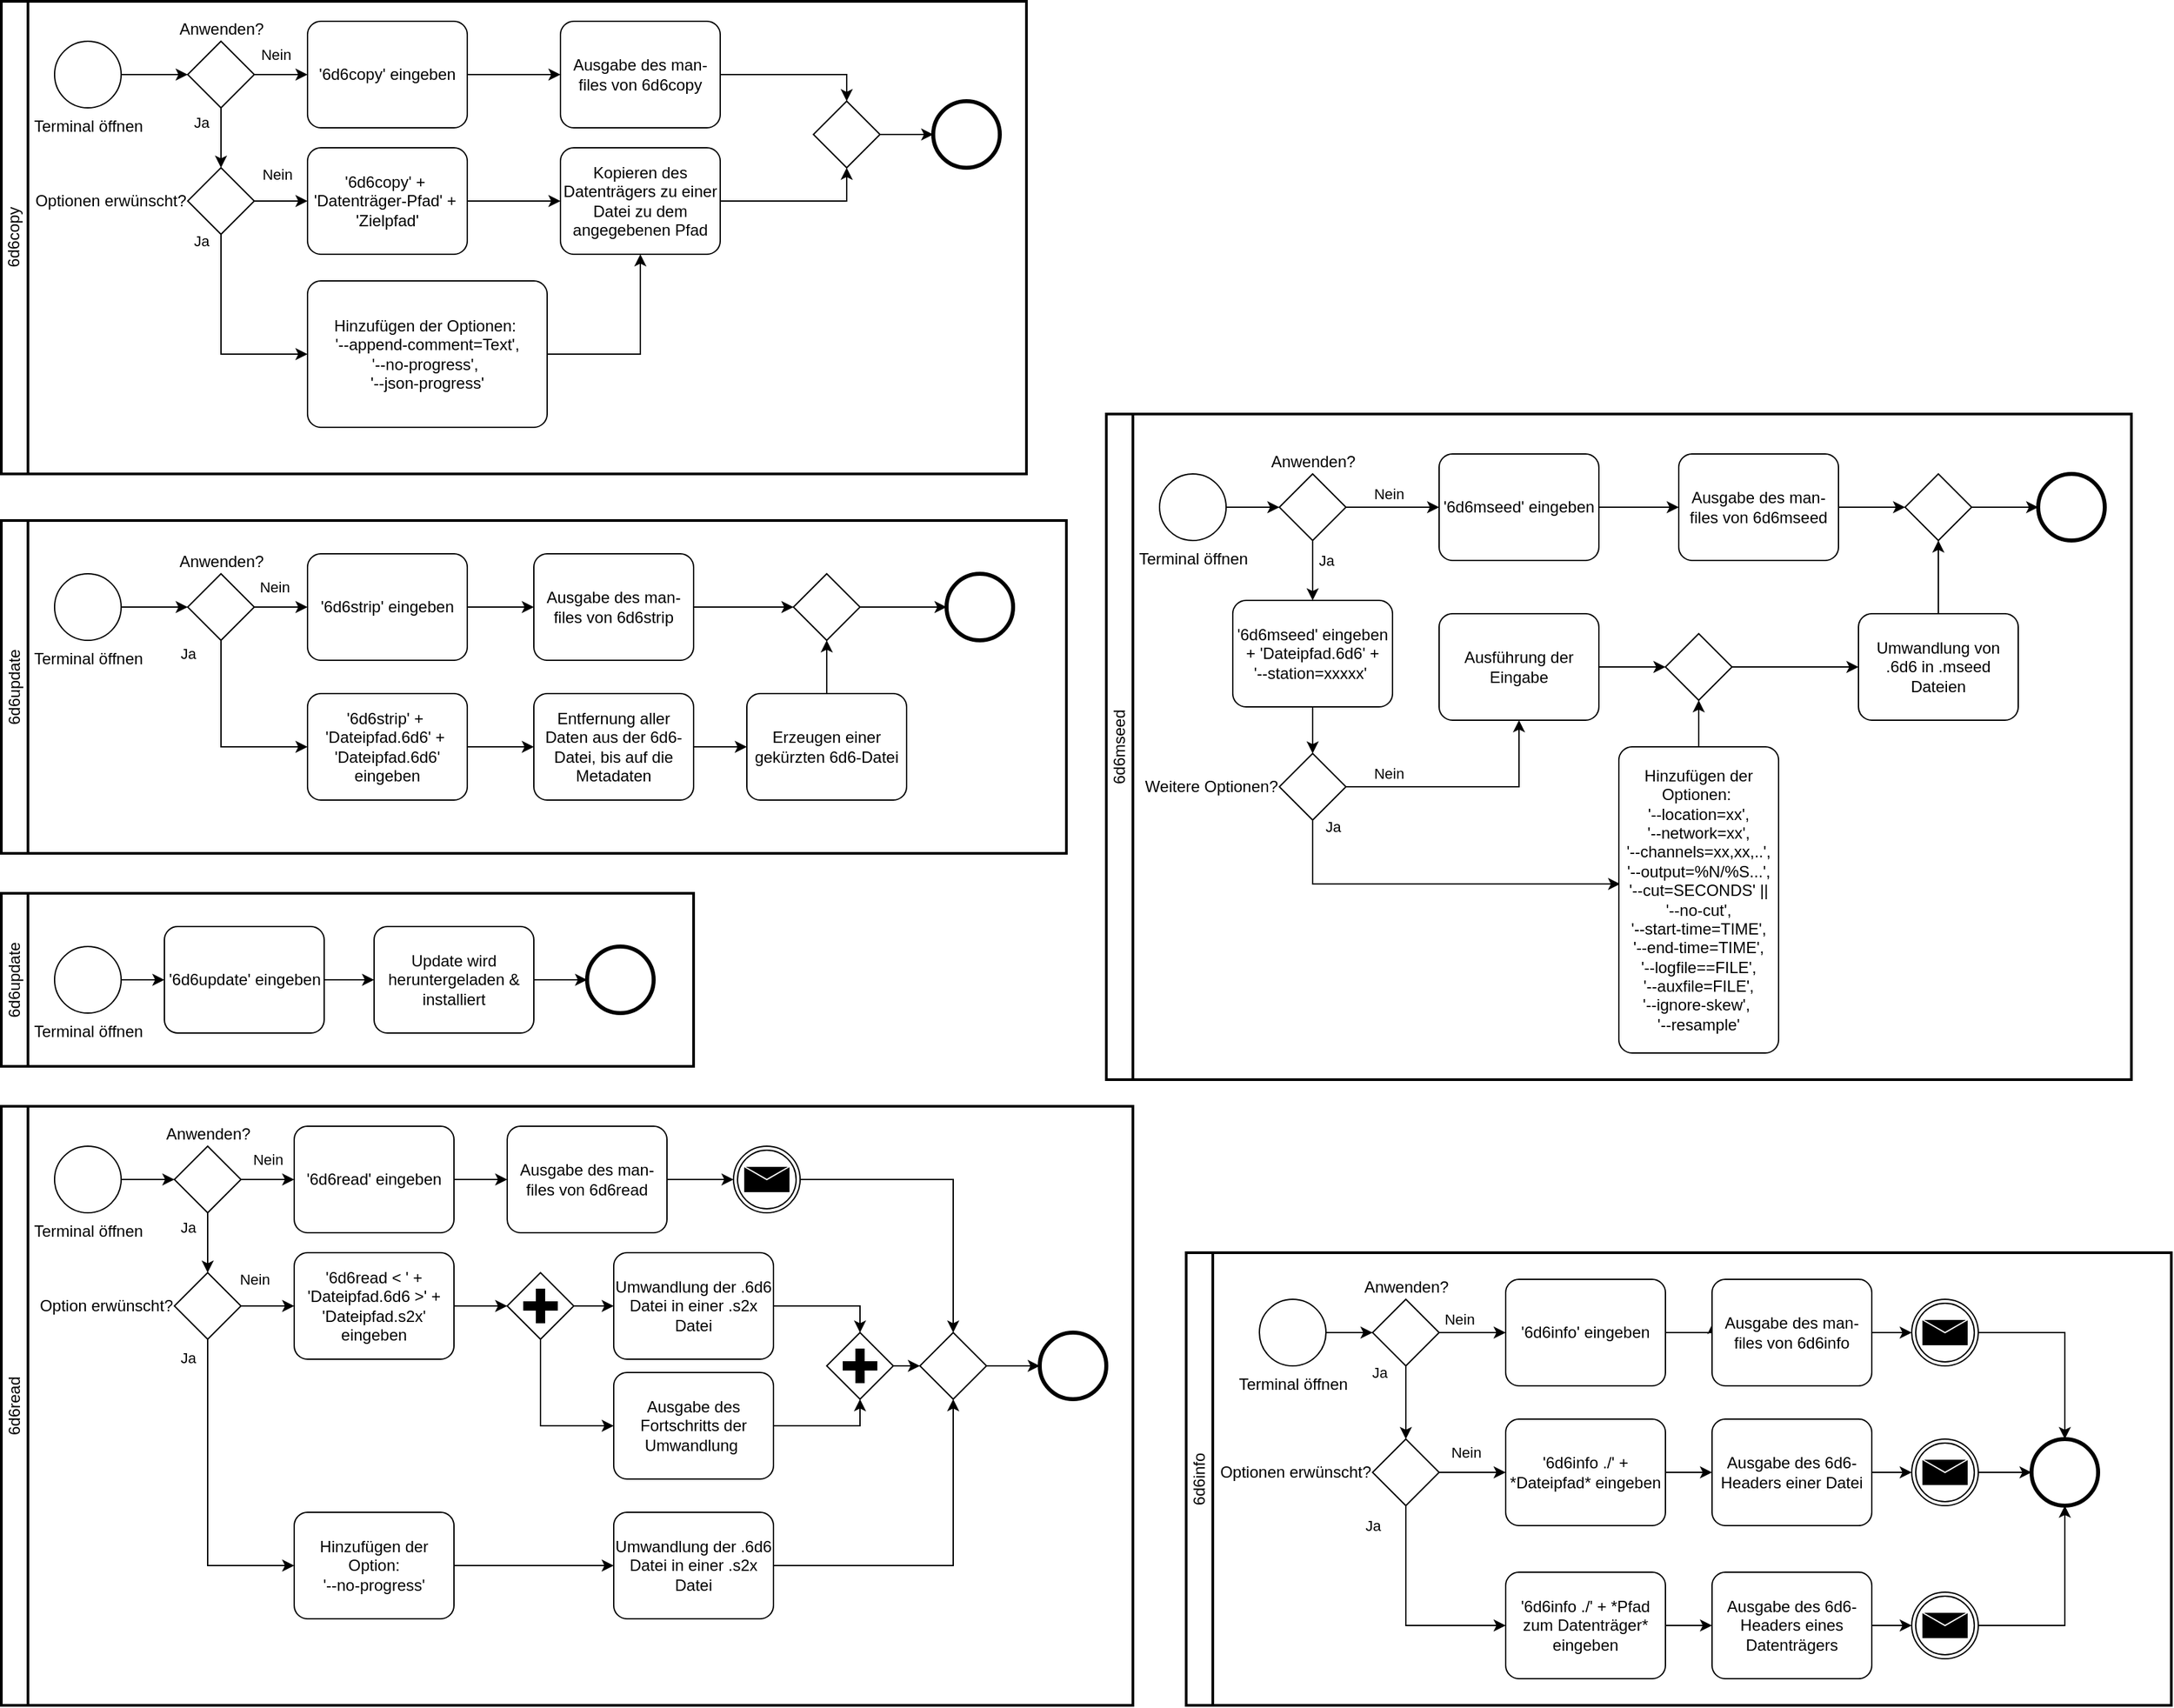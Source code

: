<mxfile version="21.5.2" type="device">
  <diagram name="Seite-1" id="b9aI5_UeeTKDpzlEszna">
    <mxGraphModel dx="1990" dy="2894" grid="1" gridSize="10" guides="1" tooltips="1" connect="1" arrows="1" fold="1" page="1" pageScale="1" pageWidth="1600" pageHeight="900" math="0" shadow="0">
      <root>
        <mxCell id="0" />
        <mxCell id="1" parent="0" />
        <mxCell id="guuhg_YvqDW4eDiUDbD3-51" value="6d6mseed" style="swimlane;html=1;startSize=20;fontStyle=0;collapsible=0;horizontal=0;swimlaneLine=1;swimlaneFillColor=#ffffff;strokeWidth=2;whiteSpace=wrap;" vertex="1" parent="1">
          <mxGeometry x="870" y="-750" width="770" height="500" as="geometry" />
        </mxCell>
        <mxCell id="guuhg_YvqDW4eDiUDbD3-54" style="edgeStyle=orthogonalEdgeStyle;rounded=0;orthogonalLoop=1;jettySize=auto;html=1;" edge="1" parent="guuhg_YvqDW4eDiUDbD3-51" source="guuhg_YvqDW4eDiUDbD3-52" target="guuhg_YvqDW4eDiUDbD3-53">
          <mxGeometry relative="1" as="geometry" />
        </mxCell>
        <mxCell id="guuhg_YvqDW4eDiUDbD3-52" value="Terminal öffnen" style="points=[[0.145,0.145,0],[0.5,0,0],[0.855,0.145,0],[1,0.5,0],[0.855,0.855,0],[0.5,1,0],[0.145,0.855,0],[0,0.5,0]];shape=mxgraph.bpmn.event;html=1;verticalLabelPosition=bottom;labelBackgroundColor=#ffffff;verticalAlign=top;align=center;perimeter=ellipsePerimeter;outlineConnect=0;aspect=fixed;outline=standard;symbol=general;" vertex="1" parent="guuhg_YvqDW4eDiUDbD3-51">
          <mxGeometry x="40" y="45" width="50" height="50" as="geometry" />
        </mxCell>
        <mxCell id="guuhg_YvqDW4eDiUDbD3-56" style="edgeStyle=orthogonalEdgeStyle;rounded=0;orthogonalLoop=1;jettySize=auto;html=1;exitX=1;exitY=0.5;exitDx=0;exitDy=0;exitPerimeter=0;entryX=0;entryY=0.5;entryDx=0;entryDy=0;entryPerimeter=0;" edge="1" parent="guuhg_YvqDW4eDiUDbD3-51" source="guuhg_YvqDW4eDiUDbD3-53" target="guuhg_YvqDW4eDiUDbD3-55">
          <mxGeometry relative="1" as="geometry" />
        </mxCell>
        <mxCell id="guuhg_YvqDW4eDiUDbD3-167" value="Nein" style="edgeLabel;html=1;align=center;verticalAlign=middle;resizable=0;points=[];" vertex="1" connectable="0" parent="guuhg_YvqDW4eDiUDbD3-56">
          <mxGeometry x="-0.105" y="1" relative="1" as="geometry">
            <mxPoint y="-9" as="offset" />
          </mxGeometry>
        </mxCell>
        <mxCell id="guuhg_YvqDW4eDiUDbD3-64" style="edgeStyle=orthogonalEdgeStyle;rounded=0;orthogonalLoop=1;jettySize=auto;html=1;entryX=0.5;entryY=0;entryDx=0;entryDy=0;entryPerimeter=0;" edge="1" parent="guuhg_YvqDW4eDiUDbD3-51" source="guuhg_YvqDW4eDiUDbD3-53" target="guuhg_YvqDW4eDiUDbD3-62">
          <mxGeometry relative="1" as="geometry" />
        </mxCell>
        <mxCell id="guuhg_YvqDW4eDiUDbD3-168" value="Ja" style="edgeLabel;html=1;align=center;verticalAlign=middle;resizable=0;points=[];" vertex="1" connectable="0" parent="guuhg_YvqDW4eDiUDbD3-64">
          <mxGeometry x="-0.556" y="-1" relative="1" as="geometry">
            <mxPoint x="11" y="5" as="offset" />
          </mxGeometry>
        </mxCell>
        <mxCell id="guuhg_YvqDW4eDiUDbD3-53" value="Anwenden?" style="points=[[0.25,0.25,0],[0.5,0,0],[0.75,0.25,0],[1,0.5,0],[0.75,0.75,0],[0.5,1,0],[0.25,0.75,0],[0,0.5,0]];shape=mxgraph.bpmn.gateway2;html=1;verticalLabelPosition=top;labelBackgroundColor=#ffffff;verticalAlign=bottom;align=center;perimeter=rhombusPerimeter;outlineConnect=0;outline=none;symbol=none;labelPosition=center;" vertex="1" parent="guuhg_YvqDW4eDiUDbD3-51">
          <mxGeometry x="130" y="45" width="50" height="50" as="geometry" />
        </mxCell>
        <mxCell id="guuhg_YvqDW4eDiUDbD3-58" style="edgeStyle=orthogonalEdgeStyle;rounded=0;orthogonalLoop=1;jettySize=auto;html=1;entryX=0;entryY=0.5;entryDx=0;entryDy=0;entryPerimeter=0;" edge="1" parent="guuhg_YvqDW4eDiUDbD3-51" source="guuhg_YvqDW4eDiUDbD3-55" target="guuhg_YvqDW4eDiUDbD3-57">
          <mxGeometry relative="1" as="geometry" />
        </mxCell>
        <mxCell id="guuhg_YvqDW4eDiUDbD3-55" value="&#39;6d6mseed&#39; eingeben" style="points=[[0.25,0,0],[0.5,0,0],[0.75,0,0],[1,0.25,0],[1,0.5,0],[1,0.75,0],[0.75,1,0],[0.5,1,0],[0.25,1,0],[0,0.75,0],[0,0.5,0],[0,0.25,0]];shape=mxgraph.bpmn.task;whiteSpace=wrap;rectStyle=rounded;size=10;html=1;container=1;expand=0;collapsible=0;taskMarker=abstract;" vertex="1" parent="guuhg_YvqDW4eDiUDbD3-51">
          <mxGeometry x="250" y="30" width="120" height="80" as="geometry" />
        </mxCell>
        <mxCell id="guuhg_YvqDW4eDiUDbD3-115" style="edgeStyle=orthogonalEdgeStyle;rounded=0;orthogonalLoop=1;jettySize=auto;html=1;entryX=0;entryY=0.5;entryDx=0;entryDy=0;entryPerimeter=0;" edge="1" parent="guuhg_YvqDW4eDiUDbD3-51" source="guuhg_YvqDW4eDiUDbD3-57" target="guuhg_YvqDW4eDiUDbD3-113">
          <mxGeometry relative="1" as="geometry" />
        </mxCell>
        <mxCell id="guuhg_YvqDW4eDiUDbD3-57" value="Ausgabe des man-files von 6d6mseed" style="points=[[0.25,0,0],[0.5,0,0],[0.75,0,0],[1,0.25,0],[1,0.5,0],[1,0.75,0],[0.75,1,0],[0.5,1,0],[0.25,1,0],[0,0.75,0],[0,0.5,0],[0,0.25,0]];shape=mxgraph.bpmn.task;whiteSpace=wrap;rectStyle=rounded;size=10;html=1;container=1;expand=0;collapsible=0;taskMarker=abstract;" vertex="1" parent="guuhg_YvqDW4eDiUDbD3-51">
          <mxGeometry x="430" y="30" width="120" height="80" as="geometry" />
        </mxCell>
        <mxCell id="guuhg_YvqDW4eDiUDbD3-59" value="" style="points=[[0.145,0.145,0],[0.5,0,0],[0.855,0.145,0],[1,0.5,0],[0.855,0.855,0],[0.5,1,0],[0.145,0.855,0],[0,0.5,0]];shape=mxgraph.bpmn.event;html=1;verticalLabelPosition=bottom;labelBackgroundColor=#ffffff;verticalAlign=top;align=center;perimeter=ellipsePerimeter;outlineConnect=0;aspect=fixed;outline=end;symbol=terminate2;" vertex="1" parent="guuhg_YvqDW4eDiUDbD3-51">
          <mxGeometry x="700" y="45" width="50" height="50" as="geometry" />
        </mxCell>
        <mxCell id="guuhg_YvqDW4eDiUDbD3-69" style="edgeStyle=orthogonalEdgeStyle;rounded=0;orthogonalLoop=1;jettySize=auto;html=1;exitX=0.5;exitY=1;exitDx=0;exitDy=0;exitPerimeter=0;entryX=0.5;entryY=0;entryDx=0;entryDy=0;entryPerimeter=0;" edge="1" parent="guuhg_YvqDW4eDiUDbD3-51" source="guuhg_YvqDW4eDiUDbD3-62" target="guuhg_YvqDW4eDiUDbD3-68">
          <mxGeometry relative="1" as="geometry" />
        </mxCell>
        <mxCell id="guuhg_YvqDW4eDiUDbD3-62" value="&#39;6d6mseed&#39; eingeben + &#39;Dateipfad.6d6&#39; + &lt;br&gt;&#39;--station=xxxxx&#39;&amp;nbsp;" style="points=[[0.25,0,0],[0.5,0,0],[0.75,0,0],[1,0.25,0],[1,0.5,0],[1,0.75,0],[0.75,1,0],[0.5,1,0],[0.25,1,0],[0,0.75,0],[0,0.5,0],[0,0.25,0]];shape=mxgraph.bpmn.task;whiteSpace=wrap;rectStyle=rounded;size=10;html=1;container=1;expand=0;collapsible=0;taskMarker=abstract;" vertex="1" parent="guuhg_YvqDW4eDiUDbD3-51">
          <mxGeometry x="95" y="140" width="120" height="80" as="geometry" />
        </mxCell>
        <mxCell id="guuhg_YvqDW4eDiUDbD3-71" style="edgeStyle=orthogonalEdgeStyle;rounded=0;orthogonalLoop=1;jettySize=auto;html=1;entryX=0.5;entryY=1;entryDx=0;entryDy=0;entryPerimeter=0;" edge="1" parent="guuhg_YvqDW4eDiUDbD3-51" source="guuhg_YvqDW4eDiUDbD3-68" target="guuhg_YvqDW4eDiUDbD3-70">
          <mxGeometry relative="1" as="geometry" />
        </mxCell>
        <mxCell id="guuhg_YvqDW4eDiUDbD3-72" value="Nein" style="edgeLabel;html=1;align=center;verticalAlign=middle;resizable=0;points=[];" vertex="1" connectable="0" parent="guuhg_YvqDW4eDiUDbD3-71">
          <mxGeometry x="-0.648" y="3" relative="1" as="geometry">
            <mxPoint y="-7" as="offset" />
          </mxGeometry>
        </mxCell>
        <mxCell id="guuhg_YvqDW4eDiUDbD3-88" style="edgeStyle=orthogonalEdgeStyle;rounded=0;orthogonalLoop=1;jettySize=auto;html=1;entryX=0.008;entryY=0.448;entryDx=0;entryDy=0;entryPerimeter=0;" edge="1" parent="guuhg_YvqDW4eDiUDbD3-51" source="guuhg_YvqDW4eDiUDbD3-68" target="guuhg_YvqDW4eDiUDbD3-73">
          <mxGeometry relative="1" as="geometry">
            <Array as="points">
              <mxPoint x="155" y="353" />
            </Array>
          </mxGeometry>
        </mxCell>
        <mxCell id="guuhg_YvqDW4eDiUDbD3-89" value="Ja" style="edgeLabel;html=1;align=center;verticalAlign=middle;resizable=0;points=[];" vertex="1" connectable="0" parent="guuhg_YvqDW4eDiUDbD3-88">
          <mxGeometry x="-0.735" y="-1" relative="1" as="geometry">
            <mxPoint x="16" y="-32" as="offset" />
          </mxGeometry>
        </mxCell>
        <mxCell id="guuhg_YvqDW4eDiUDbD3-68" value="Weitere Optionen?" style="points=[[0.25,0.25,0],[0.5,0,0],[0.75,0.25,0],[1,0.5,0],[0.75,0.75,0],[0.5,1,0],[0.25,0.75,0],[0,0.5,0]];shape=mxgraph.bpmn.gateway2;html=1;verticalLabelPosition=middle;labelBackgroundColor=#ffffff;verticalAlign=middle;align=right;perimeter=rhombusPerimeter;outlineConnect=0;outline=none;symbol=none;labelPosition=left;" vertex="1" parent="guuhg_YvqDW4eDiUDbD3-51">
          <mxGeometry x="130" y="255" width="50" height="50" as="geometry" />
        </mxCell>
        <mxCell id="guuhg_YvqDW4eDiUDbD3-82" style="edgeStyle=orthogonalEdgeStyle;rounded=0;orthogonalLoop=1;jettySize=auto;html=1;entryX=0;entryY=0.5;entryDx=0;entryDy=0;entryPerimeter=0;" edge="1" parent="guuhg_YvqDW4eDiUDbD3-51" source="guuhg_YvqDW4eDiUDbD3-70" target="guuhg_YvqDW4eDiUDbD3-81">
          <mxGeometry relative="1" as="geometry" />
        </mxCell>
        <mxCell id="guuhg_YvqDW4eDiUDbD3-70" value="Ausführung der Eingabe" style="points=[[0.25,0,0],[0.5,0,0],[0.75,0,0],[1,0.25,0],[1,0.5,0],[1,0.75,0],[0.75,1,0],[0.5,1,0],[0.25,1,0],[0,0.75,0],[0,0.5,0],[0,0.25,0]];shape=mxgraph.bpmn.task;whiteSpace=wrap;rectStyle=rounded;size=10;html=1;container=1;expand=0;collapsible=0;taskMarker=abstract;" vertex="1" parent="guuhg_YvqDW4eDiUDbD3-51">
          <mxGeometry x="250" y="150" width="120" height="80" as="geometry" />
        </mxCell>
        <mxCell id="guuhg_YvqDW4eDiUDbD3-80" style="edgeStyle=orthogonalEdgeStyle;rounded=0;orthogonalLoop=1;jettySize=auto;html=1;entryX=0.5;entryY=1;entryDx=0;entryDy=0;entryPerimeter=0;" edge="1" parent="guuhg_YvqDW4eDiUDbD3-51" source="guuhg_YvqDW4eDiUDbD3-73" target="guuhg_YvqDW4eDiUDbD3-81">
          <mxGeometry relative="1" as="geometry" />
        </mxCell>
        <mxCell id="guuhg_YvqDW4eDiUDbD3-73" value="Hinzufügen der Optionen:&amp;nbsp;&lt;br&gt;&#39;--location=xx&#39;,&lt;br&gt;&#39;--network=xx&#39;,&lt;br&gt;&#39;--channels=xx,xx,..&#39;,&lt;br&gt;&#39;--output=%N/%S...&#39;,&lt;br&gt;&#39;--cut=SECONDS&#39; ||&lt;br&gt;&#39;--no-cut&#39;,&lt;br&gt;&#39;--start-time=TIME&#39;,&lt;br&gt;&#39;--end-time=TIME&#39;,&lt;br&gt;&#39;--logfile==FILE&#39;,&lt;br&gt;&#39;--auxfile=FILE&#39;,&lt;br&gt;&#39;--ignore-skew&#39;,&amp;nbsp;&lt;br&gt;&#39;--resample&#39;" style="points=[[0.25,0,0],[0.5,0,0],[0.75,0,0],[1,0.25,0],[1,0.5,0],[1,0.75,0],[0.75,1,0],[0.5,1,0],[0.25,1,0],[0,0.75,0],[0,0.5,0],[0,0.25,0]];shape=mxgraph.bpmn.task;whiteSpace=wrap;rectStyle=rounded;size=10;html=1;container=1;expand=0;collapsible=0;taskMarker=abstract;" vertex="1" parent="guuhg_YvqDW4eDiUDbD3-51">
          <mxGeometry x="385" y="250" width="120" height="230" as="geometry" />
        </mxCell>
        <mxCell id="guuhg_YvqDW4eDiUDbD3-114" style="edgeStyle=orthogonalEdgeStyle;rounded=0;orthogonalLoop=1;jettySize=auto;html=1;entryX=0.5;entryY=1;entryDx=0;entryDy=0;entryPerimeter=0;" edge="1" parent="guuhg_YvqDW4eDiUDbD3-51" source="guuhg_YvqDW4eDiUDbD3-76" target="guuhg_YvqDW4eDiUDbD3-113">
          <mxGeometry relative="1" as="geometry" />
        </mxCell>
        <mxCell id="guuhg_YvqDW4eDiUDbD3-76" value="Umwandlung von .6d6 in .mseed Dateien" style="points=[[0.25,0,0],[0.5,0,0],[0.75,0,0],[1,0.25,0],[1,0.5,0],[1,0.75,0],[0.75,1,0],[0.5,1,0],[0.25,1,0],[0,0.75,0],[0,0.5,0],[0,0.25,0]];shape=mxgraph.bpmn.task;whiteSpace=wrap;rectStyle=rounded;size=10;html=1;container=1;expand=0;collapsible=0;taskMarker=abstract;" vertex="1" parent="guuhg_YvqDW4eDiUDbD3-51">
          <mxGeometry x="565" y="150" width="120" height="80" as="geometry" />
        </mxCell>
        <mxCell id="guuhg_YvqDW4eDiUDbD3-83" style="edgeStyle=orthogonalEdgeStyle;rounded=0;orthogonalLoop=1;jettySize=auto;html=1;entryX=0;entryY=0.5;entryDx=0;entryDy=0;entryPerimeter=0;" edge="1" parent="guuhg_YvqDW4eDiUDbD3-51" source="guuhg_YvqDW4eDiUDbD3-81" target="guuhg_YvqDW4eDiUDbD3-76">
          <mxGeometry relative="1" as="geometry" />
        </mxCell>
        <mxCell id="guuhg_YvqDW4eDiUDbD3-81" value="" style="points=[[0.25,0.25,0],[0.5,0,0],[0.75,0.25,0],[1,0.5,0],[0.75,0.75,0],[0.5,1,0],[0.25,0.75,0],[0,0.5,0]];shape=mxgraph.bpmn.gateway2;html=1;verticalLabelPosition=bottom;labelBackgroundColor=#ffffff;verticalAlign=top;align=center;perimeter=rhombusPerimeter;outlineConnect=0;outline=none;symbol=none;" vertex="1" parent="guuhg_YvqDW4eDiUDbD3-51">
          <mxGeometry x="420" y="165" width="50" height="50" as="geometry" />
        </mxCell>
        <mxCell id="guuhg_YvqDW4eDiUDbD3-86" style="edgeStyle=orthogonalEdgeStyle;rounded=0;orthogonalLoop=1;jettySize=auto;html=1;exitX=0.5;exitY=1;exitDx=0;exitDy=0;exitPerimeter=0;" edge="1" parent="guuhg_YvqDW4eDiUDbD3-51" source="guuhg_YvqDW4eDiUDbD3-59" target="guuhg_YvqDW4eDiUDbD3-59">
          <mxGeometry relative="1" as="geometry" />
        </mxCell>
        <mxCell id="guuhg_YvqDW4eDiUDbD3-116" style="edgeStyle=orthogonalEdgeStyle;rounded=0;orthogonalLoop=1;jettySize=auto;html=1;entryX=0;entryY=0.5;entryDx=0;entryDy=0;entryPerimeter=0;" edge="1" parent="guuhg_YvqDW4eDiUDbD3-51" source="guuhg_YvqDW4eDiUDbD3-113" target="guuhg_YvqDW4eDiUDbD3-59">
          <mxGeometry relative="1" as="geometry" />
        </mxCell>
        <mxCell id="guuhg_YvqDW4eDiUDbD3-113" value="" style="points=[[0.25,0.25,0],[0.5,0,0],[0.75,0.25,0],[1,0.5,0],[0.75,0.75,0],[0.5,1,0],[0.25,0.75,0],[0,0.5,0]];shape=mxgraph.bpmn.gateway2;html=1;verticalLabelPosition=bottom;labelBackgroundColor=#ffffff;verticalAlign=top;align=center;perimeter=rhombusPerimeter;outlineConnect=0;outline=none;symbol=none;" vertex="1" parent="guuhg_YvqDW4eDiUDbD3-51">
          <mxGeometry x="600" y="45" width="50" height="50" as="geometry" />
        </mxCell>
        <mxCell id="guuhg_YvqDW4eDiUDbD3-1" value="6d6read" style="swimlane;html=1;startSize=20;fontStyle=0;collapsible=0;horizontal=0;swimlaneLine=1;swimlaneFillColor=#ffffff;strokeWidth=2;whiteSpace=wrap;" vertex="1" parent="1">
          <mxGeometry x="40" y="-230" width="850" height="450" as="geometry" />
        </mxCell>
        <mxCell id="guuhg_YvqDW4eDiUDbD3-6" style="edgeStyle=orthogonalEdgeStyle;rounded=0;orthogonalLoop=1;jettySize=auto;html=1;entryX=0;entryY=0.5;entryDx=0;entryDy=0;entryPerimeter=0;" edge="1" parent="guuhg_YvqDW4eDiUDbD3-1" source="guuhg_YvqDW4eDiUDbD3-2" target="guuhg_YvqDW4eDiUDbD3-3">
          <mxGeometry relative="1" as="geometry" />
        </mxCell>
        <mxCell id="guuhg_YvqDW4eDiUDbD3-2" value="Terminal öffnen" style="points=[[0.145,0.145,0],[0.5,0,0],[0.855,0.145,0],[1,0.5,0],[0.855,0.855,0],[0.5,1,0],[0.145,0.855,0],[0,0.5,0]];shape=mxgraph.bpmn.event;html=1;verticalLabelPosition=bottom;labelBackgroundColor=#ffffff;verticalAlign=top;align=center;perimeter=ellipsePerimeter;outlineConnect=0;aspect=fixed;outline=standard;symbol=general;" vertex="1" parent="guuhg_YvqDW4eDiUDbD3-1">
          <mxGeometry x="40" y="30" width="50" height="50" as="geometry" />
        </mxCell>
        <mxCell id="guuhg_YvqDW4eDiUDbD3-7" style="edgeStyle=orthogonalEdgeStyle;rounded=0;orthogonalLoop=1;jettySize=auto;html=1;exitX=0.5;exitY=1;exitDx=0;exitDy=0;exitPerimeter=0;entryX=0.5;entryY=0;entryDx=0;entryDy=0;entryPerimeter=0;" edge="1" parent="guuhg_YvqDW4eDiUDbD3-1" source="guuhg_YvqDW4eDiUDbD3-3" target="guuhg_YvqDW4eDiUDbD3-4">
          <mxGeometry relative="1" as="geometry" />
        </mxCell>
        <mxCell id="guuhg_YvqDW4eDiUDbD3-162" value="Ja" style="edgeLabel;html=1;align=center;verticalAlign=middle;resizable=0;points=[];" vertex="1" connectable="0" parent="guuhg_YvqDW4eDiUDbD3-7">
          <mxGeometry x="-0.517" y="-1" relative="1" as="geometry">
            <mxPoint x="-14" as="offset" />
          </mxGeometry>
        </mxCell>
        <mxCell id="guuhg_YvqDW4eDiUDbD3-12" style="edgeStyle=orthogonalEdgeStyle;rounded=0;orthogonalLoop=1;jettySize=auto;html=1;exitX=1;exitY=0.5;exitDx=0;exitDy=0;exitPerimeter=0;entryX=0;entryY=0.5;entryDx=0;entryDy=0;entryPerimeter=0;" edge="1" parent="guuhg_YvqDW4eDiUDbD3-1" source="guuhg_YvqDW4eDiUDbD3-3" target="guuhg_YvqDW4eDiUDbD3-10">
          <mxGeometry relative="1" as="geometry" />
        </mxCell>
        <mxCell id="guuhg_YvqDW4eDiUDbD3-161" value="Nein" style="edgeLabel;html=1;align=center;verticalAlign=middle;resizable=0;points=[];" vertex="1" connectable="0" parent="guuhg_YvqDW4eDiUDbD3-12">
          <mxGeometry x="-0.029" y="-1" relative="1" as="geometry">
            <mxPoint y="-16" as="offset" />
          </mxGeometry>
        </mxCell>
        <mxCell id="guuhg_YvqDW4eDiUDbD3-3" value="Anwenden?" style="points=[[0.25,0.25,0],[0.5,0,0],[0.75,0.25,0],[1,0.5,0],[0.75,0.75,0],[0.5,1,0],[0.25,0.75,0],[0,0.5,0]];shape=mxgraph.bpmn.gateway2;html=1;verticalLabelPosition=top;labelBackgroundColor=#ffffff;verticalAlign=bottom;align=center;perimeter=rhombusPerimeter;outlineConnect=0;outline=none;symbol=none;labelPosition=center;" vertex="1" parent="guuhg_YvqDW4eDiUDbD3-1">
          <mxGeometry x="130" y="30" width="50" height="50" as="geometry" />
        </mxCell>
        <mxCell id="guuhg_YvqDW4eDiUDbD3-16" style="edgeStyle=orthogonalEdgeStyle;rounded=0;orthogonalLoop=1;jettySize=auto;html=1;exitX=1;exitY=0.5;exitDx=0;exitDy=0;exitPerimeter=0;entryX=0;entryY=0.5;entryDx=0;entryDy=0;entryPerimeter=0;" edge="1" parent="guuhg_YvqDW4eDiUDbD3-1" source="guuhg_YvqDW4eDiUDbD3-4" target="guuhg_YvqDW4eDiUDbD3-15">
          <mxGeometry relative="1" as="geometry" />
        </mxCell>
        <mxCell id="guuhg_YvqDW4eDiUDbD3-154" value="Nein" style="edgeLabel;html=1;align=center;verticalAlign=middle;resizable=0;points=[];" vertex="1" connectable="0" parent="guuhg_YvqDW4eDiUDbD3-16">
          <mxGeometry x="-0.171" relative="1" as="geometry">
            <mxPoint x="-7" y="-20" as="offset" />
          </mxGeometry>
        </mxCell>
        <mxCell id="guuhg_YvqDW4eDiUDbD3-153" style="edgeStyle=orthogonalEdgeStyle;rounded=0;orthogonalLoop=1;jettySize=auto;html=1;entryX=0;entryY=0.5;entryDx=0;entryDy=0;entryPerimeter=0;" edge="1" parent="guuhg_YvqDW4eDiUDbD3-1" source="guuhg_YvqDW4eDiUDbD3-4" target="guuhg_YvqDW4eDiUDbD3-45">
          <mxGeometry relative="1" as="geometry">
            <Array as="points">
              <mxPoint x="155" y="345" />
            </Array>
          </mxGeometry>
        </mxCell>
        <mxCell id="guuhg_YvqDW4eDiUDbD3-155" value="Ja" style="edgeLabel;html=1;align=center;verticalAlign=middle;resizable=0;points=[];" vertex="1" connectable="0" parent="guuhg_YvqDW4eDiUDbD3-153">
          <mxGeometry x="-0.884" relative="1" as="geometry">
            <mxPoint x="-15" as="offset" />
          </mxGeometry>
        </mxCell>
        <mxCell id="guuhg_YvqDW4eDiUDbD3-4" value="Option erwünscht?&lt;br&gt;" style="points=[[0.25,0.25,0],[0.5,0,0],[0.75,0.25,0],[1,0.5,0],[0.75,0.75,0],[0.5,1,0],[0.25,0.75,0],[0,0.5,0]];shape=mxgraph.bpmn.gateway2;html=1;verticalLabelPosition=middle;labelBackgroundColor=#ffffff;verticalAlign=middle;align=right;perimeter=rhombusPerimeter;outlineConnect=0;outline=none;symbol=none;labelPosition=left;" vertex="1" parent="guuhg_YvqDW4eDiUDbD3-1">
          <mxGeometry x="130" y="125" width="50" height="50" as="geometry" />
        </mxCell>
        <mxCell id="guuhg_YvqDW4eDiUDbD3-27" style="edgeStyle=orthogonalEdgeStyle;rounded=0;orthogonalLoop=1;jettySize=auto;html=1;exitX=1;exitY=0.5;exitDx=0;exitDy=0;exitPerimeter=0;entryX=0;entryY=0.5;entryDx=0;entryDy=0;entryPerimeter=0;" edge="1" parent="guuhg_YvqDW4eDiUDbD3-1" source="guuhg_YvqDW4eDiUDbD3-10" target="guuhg_YvqDW4eDiUDbD3-26">
          <mxGeometry relative="1" as="geometry" />
        </mxCell>
        <mxCell id="guuhg_YvqDW4eDiUDbD3-10" value="&#39;6d6read&#39; eingeben" style="points=[[0.25,0,0],[0.5,0,0],[0.75,0,0],[1,0.25,0],[1,0.5,0],[1,0.75,0],[0.75,1,0],[0.5,1,0],[0.25,1,0],[0,0.75,0],[0,0.5,0],[0,0.25,0]];shape=mxgraph.bpmn.task;whiteSpace=wrap;rectStyle=rounded;size=10;html=1;container=1;expand=0;collapsible=0;taskMarker=abstract;" vertex="1" parent="guuhg_YvqDW4eDiUDbD3-1">
          <mxGeometry x="220" y="15" width="120" height="80" as="geometry" />
        </mxCell>
        <mxCell id="guuhg_YvqDW4eDiUDbD3-120" style="edgeStyle=orthogonalEdgeStyle;rounded=0;orthogonalLoop=1;jettySize=auto;html=1;exitX=1;exitY=0.5;exitDx=0;exitDy=0;exitPerimeter=0;entryX=0.5;entryY=0;entryDx=0;entryDy=0;entryPerimeter=0;" edge="1" parent="guuhg_YvqDW4eDiUDbD3-1" source="guuhg_YvqDW4eDiUDbD3-13" target="guuhg_YvqDW4eDiUDbD3-117">
          <mxGeometry relative="1" as="geometry" />
        </mxCell>
        <mxCell id="guuhg_YvqDW4eDiUDbD3-13" value="" style="points=[[0.145,0.145,0],[0.5,0,0],[0.855,0.145,0],[1,0.5,0],[0.855,0.855,0],[0.5,1,0],[0.145,0.855,0],[0,0.5,0]];shape=mxgraph.bpmn.event;html=1;verticalLabelPosition=bottom;labelBackgroundColor=#ffffff;verticalAlign=top;align=center;perimeter=ellipsePerimeter;outlineConnect=0;aspect=fixed;outline=throwing;symbol=message;" vertex="1" parent="guuhg_YvqDW4eDiUDbD3-1">
          <mxGeometry x="550" y="30" width="50" height="50" as="geometry" />
        </mxCell>
        <mxCell id="guuhg_YvqDW4eDiUDbD3-35" style="edgeStyle=orthogonalEdgeStyle;rounded=0;orthogonalLoop=1;jettySize=auto;html=1;exitX=1;exitY=0.5;exitDx=0;exitDy=0;exitPerimeter=0;entryX=0;entryY=0.5;entryDx=0;entryDy=0;entryPerimeter=0;" edge="1" parent="guuhg_YvqDW4eDiUDbD3-1" source="guuhg_YvqDW4eDiUDbD3-15" target="guuhg_YvqDW4eDiUDbD3-34">
          <mxGeometry relative="1" as="geometry" />
        </mxCell>
        <mxCell id="guuhg_YvqDW4eDiUDbD3-15" value="&#39;6d6read &amp;lt; &#39; + &#39;Dateipfad.6d6 &amp;gt;&#39; + &#39;Dateipfad.s2x&#39; eingeben" style="points=[[0.25,0,0],[0.5,0,0],[0.75,0,0],[1,0.25,0],[1,0.5,0],[1,0.75,0],[0.75,1,0],[0.5,1,0],[0.25,1,0],[0,0.75,0],[0,0.5,0],[0,0.25,0]];shape=mxgraph.bpmn.task;whiteSpace=wrap;rectStyle=rounded;size=10;html=1;container=1;expand=0;collapsible=0;taskMarker=abstract;" vertex="1" parent="guuhg_YvqDW4eDiUDbD3-1">
          <mxGeometry x="220" y="110" width="120" height="80" as="geometry" />
        </mxCell>
        <mxCell id="guuhg_YvqDW4eDiUDbD3-28" style="edgeStyle=orthogonalEdgeStyle;rounded=0;orthogonalLoop=1;jettySize=auto;html=1;exitX=1;exitY=0.5;exitDx=0;exitDy=0;exitPerimeter=0;entryX=0;entryY=0.5;entryDx=0;entryDy=0;entryPerimeter=0;" edge="1" parent="guuhg_YvqDW4eDiUDbD3-1" source="guuhg_YvqDW4eDiUDbD3-26" target="guuhg_YvqDW4eDiUDbD3-13">
          <mxGeometry relative="1" as="geometry" />
        </mxCell>
        <mxCell id="guuhg_YvqDW4eDiUDbD3-26" value="Ausgabe des man-files von 6d6read" style="points=[[0.25,0,0],[0.5,0,0],[0.75,0,0],[1,0.25,0],[1,0.5,0],[1,0.75,0],[0.75,1,0],[0.5,1,0],[0.25,1,0],[0,0.75,0],[0,0.5,0],[0,0.25,0]];shape=mxgraph.bpmn.task;whiteSpace=wrap;rectStyle=rounded;size=10;html=1;container=1;expand=0;collapsible=0;taskMarker=abstract;" vertex="1" parent="guuhg_YvqDW4eDiUDbD3-1">
          <mxGeometry x="380" y="15" width="120" height="80" as="geometry" />
        </mxCell>
        <mxCell id="guuhg_YvqDW4eDiUDbD3-43" style="edgeStyle=orthogonalEdgeStyle;rounded=0;orthogonalLoop=1;jettySize=auto;html=1;exitX=1;exitY=0.5;exitDx=0;exitDy=0;exitPerimeter=0;entryX=0.5;entryY=0;entryDx=0;entryDy=0;entryPerimeter=0;" edge="1" parent="guuhg_YvqDW4eDiUDbD3-1" source="guuhg_YvqDW4eDiUDbD3-30" target="guuhg_YvqDW4eDiUDbD3-41">
          <mxGeometry relative="1" as="geometry">
            <Array as="points">
              <mxPoint x="645" y="150" />
            </Array>
          </mxGeometry>
        </mxCell>
        <mxCell id="guuhg_YvqDW4eDiUDbD3-30" value="Umwandlung der .6d6 Datei in einer .s2x Datei" style="points=[[0.25,0,0],[0.5,0,0],[0.75,0,0],[1,0.25,0],[1,0.5,0],[1,0.75,0],[0.75,1,0],[0.5,1,0],[0.25,1,0],[0,0.75,0],[0,0.5,0],[0,0.25,0]];shape=mxgraph.bpmn.task;whiteSpace=wrap;rectStyle=rounded;size=10;html=1;container=1;expand=0;collapsible=0;taskMarker=abstract;" vertex="1" parent="guuhg_YvqDW4eDiUDbD3-1">
          <mxGeometry x="460" y="110" width="120" height="80" as="geometry" />
        </mxCell>
        <mxCell id="guuhg_YvqDW4eDiUDbD3-42" style="edgeStyle=orthogonalEdgeStyle;rounded=0;orthogonalLoop=1;jettySize=auto;html=1;entryX=0.5;entryY=1;entryDx=0;entryDy=0;entryPerimeter=0;" edge="1" parent="guuhg_YvqDW4eDiUDbD3-1" source="guuhg_YvqDW4eDiUDbD3-32" target="guuhg_YvqDW4eDiUDbD3-41">
          <mxGeometry relative="1" as="geometry" />
        </mxCell>
        <mxCell id="guuhg_YvqDW4eDiUDbD3-32" value="Ausgabe des Fortschritts der Umwandlung&amp;nbsp;" style="points=[[0.25,0,0],[0.5,0,0],[0.75,0,0],[1,0.25,0],[1,0.5,0],[1,0.75,0],[0.75,1,0],[0.5,1,0],[0.25,1,0],[0,0.75,0],[0,0.5,0],[0,0.25,0]];shape=mxgraph.bpmn.task;whiteSpace=wrap;rectStyle=rounded;size=10;html=1;container=1;expand=0;collapsible=0;taskMarker=abstract;" vertex="1" parent="guuhg_YvqDW4eDiUDbD3-1">
          <mxGeometry x="460" y="200" width="120" height="80" as="geometry" />
        </mxCell>
        <mxCell id="guuhg_YvqDW4eDiUDbD3-36" style="edgeStyle=orthogonalEdgeStyle;rounded=0;orthogonalLoop=1;jettySize=auto;html=1;exitX=1;exitY=0.5;exitDx=0;exitDy=0;exitPerimeter=0;entryX=0;entryY=0.5;entryDx=0;entryDy=0;entryPerimeter=0;" edge="1" parent="guuhg_YvqDW4eDiUDbD3-1" source="guuhg_YvqDW4eDiUDbD3-34" target="guuhg_YvqDW4eDiUDbD3-30">
          <mxGeometry relative="1" as="geometry" />
        </mxCell>
        <mxCell id="guuhg_YvqDW4eDiUDbD3-37" style="edgeStyle=orthogonalEdgeStyle;rounded=0;orthogonalLoop=1;jettySize=auto;html=1;exitX=0.5;exitY=1;exitDx=0;exitDy=0;exitPerimeter=0;entryX=0;entryY=0.5;entryDx=0;entryDy=0;entryPerimeter=0;" edge="1" parent="guuhg_YvqDW4eDiUDbD3-1" source="guuhg_YvqDW4eDiUDbD3-34" target="guuhg_YvqDW4eDiUDbD3-32">
          <mxGeometry relative="1" as="geometry" />
        </mxCell>
        <mxCell id="guuhg_YvqDW4eDiUDbD3-34" value="" style="points=[[0.25,0.25,0],[0.5,0,0],[0.75,0.25,0],[1,0.5,0],[0.75,0.75,0],[0.5,1,0],[0.25,0.75,0],[0,0.5,0]];shape=mxgraph.bpmn.gateway2;html=1;verticalLabelPosition=bottom;labelBackgroundColor=#ffffff;verticalAlign=top;align=center;perimeter=rhombusPerimeter;outlineConnect=0;outline=none;symbol=none;gwType=parallel;" vertex="1" parent="guuhg_YvqDW4eDiUDbD3-1">
          <mxGeometry x="380" y="125" width="50" height="50" as="geometry" />
        </mxCell>
        <mxCell id="guuhg_YvqDW4eDiUDbD3-38" value="" style="points=[[0.145,0.145,0],[0.5,0,0],[0.855,0.145,0],[1,0.5,0],[0.855,0.855,0],[0.5,1,0],[0.145,0.855,0],[0,0.5,0]];shape=mxgraph.bpmn.event;html=1;verticalLabelPosition=bottom;labelBackgroundColor=#ffffff;verticalAlign=top;align=center;perimeter=ellipsePerimeter;outlineConnect=0;aspect=fixed;outline=end;symbol=terminate2;" vertex="1" parent="guuhg_YvqDW4eDiUDbD3-1">
          <mxGeometry x="780" y="170" width="50" height="50" as="geometry" />
        </mxCell>
        <mxCell id="guuhg_YvqDW4eDiUDbD3-118" style="edgeStyle=orthogonalEdgeStyle;rounded=0;orthogonalLoop=1;jettySize=auto;html=1;exitX=1;exitY=0.5;exitDx=0;exitDy=0;exitPerimeter=0;entryX=0;entryY=0.5;entryDx=0;entryDy=0;entryPerimeter=0;" edge="1" parent="guuhg_YvqDW4eDiUDbD3-1" source="guuhg_YvqDW4eDiUDbD3-41" target="guuhg_YvqDW4eDiUDbD3-117">
          <mxGeometry relative="1" as="geometry" />
        </mxCell>
        <mxCell id="guuhg_YvqDW4eDiUDbD3-41" value="" style="points=[[0.25,0.25,0],[0.5,0,0],[0.75,0.25,0],[1,0.5,0],[0.75,0.75,0],[0.5,1,0],[0.25,0.75,0],[0,0.5,0]];shape=mxgraph.bpmn.gateway2;html=1;verticalLabelPosition=bottom;labelBackgroundColor=#ffffff;verticalAlign=top;align=center;perimeter=rhombusPerimeter;outlineConnect=0;outline=none;symbol=none;gwType=parallel;" vertex="1" parent="guuhg_YvqDW4eDiUDbD3-1">
          <mxGeometry x="620" y="170" width="50" height="50" as="geometry" />
        </mxCell>
        <mxCell id="guuhg_YvqDW4eDiUDbD3-49" style="edgeStyle=orthogonalEdgeStyle;rounded=0;orthogonalLoop=1;jettySize=auto;html=1;exitX=1;exitY=0.5;exitDx=0;exitDy=0;exitPerimeter=0;entryX=0;entryY=0.5;entryDx=0;entryDy=0;entryPerimeter=0;" edge="1" parent="guuhg_YvqDW4eDiUDbD3-1" source="guuhg_YvqDW4eDiUDbD3-45" target="guuhg_YvqDW4eDiUDbD3-47">
          <mxGeometry relative="1" as="geometry" />
        </mxCell>
        <mxCell id="guuhg_YvqDW4eDiUDbD3-45" value="Hinzufügen der Option:&lt;br&gt;&#39;--no-progress&#39;" style="points=[[0.25,0,0],[0.5,0,0],[0.75,0,0],[1,0.25,0],[1,0.5,0],[1,0.75,0],[0.75,1,0],[0.5,1,0],[0.25,1,0],[0,0.75,0],[0,0.5,0],[0,0.25,0]];shape=mxgraph.bpmn.task;whiteSpace=wrap;rectStyle=rounded;size=10;html=1;container=1;expand=0;collapsible=0;taskMarker=abstract;" vertex="1" parent="guuhg_YvqDW4eDiUDbD3-1">
          <mxGeometry x="220" y="305" width="120" height="80" as="geometry" />
        </mxCell>
        <mxCell id="guuhg_YvqDW4eDiUDbD3-119" style="edgeStyle=orthogonalEdgeStyle;rounded=0;orthogonalLoop=1;jettySize=auto;html=1;entryX=0.5;entryY=1;entryDx=0;entryDy=0;entryPerimeter=0;" edge="1" parent="guuhg_YvqDW4eDiUDbD3-1" source="guuhg_YvqDW4eDiUDbD3-47" target="guuhg_YvqDW4eDiUDbD3-117">
          <mxGeometry relative="1" as="geometry" />
        </mxCell>
        <mxCell id="guuhg_YvqDW4eDiUDbD3-47" value="Umwandlung der .6d6 Datei in einer .s2x Datei" style="points=[[0.25,0,0],[0.5,0,0],[0.75,0,0],[1,0.25,0],[1,0.5,0],[1,0.75,0],[0.75,1,0],[0.5,1,0],[0.25,1,0],[0,0.75,0],[0,0.5,0],[0,0.25,0]];shape=mxgraph.bpmn.task;whiteSpace=wrap;rectStyle=rounded;size=10;html=1;container=1;expand=0;collapsible=0;taskMarker=abstract;" vertex="1" parent="guuhg_YvqDW4eDiUDbD3-1">
          <mxGeometry x="460" y="305" width="120" height="80" as="geometry" />
        </mxCell>
        <mxCell id="guuhg_YvqDW4eDiUDbD3-121" style="edgeStyle=orthogonalEdgeStyle;rounded=0;orthogonalLoop=1;jettySize=auto;html=1;exitX=1;exitY=0.5;exitDx=0;exitDy=0;exitPerimeter=0;entryX=0;entryY=0.5;entryDx=0;entryDy=0;entryPerimeter=0;" edge="1" parent="guuhg_YvqDW4eDiUDbD3-1" source="guuhg_YvqDW4eDiUDbD3-117" target="guuhg_YvqDW4eDiUDbD3-38">
          <mxGeometry relative="1" as="geometry" />
        </mxCell>
        <mxCell id="guuhg_YvqDW4eDiUDbD3-117" value="" style="points=[[0.25,0.25,0],[0.5,0,0],[0.75,0.25,0],[1,0.5,0],[0.75,0.75,0],[0.5,1,0],[0.25,0.75,0],[0,0.5,0]];shape=mxgraph.bpmn.gateway2;html=1;verticalLabelPosition=bottom;labelBackgroundColor=#ffffff;verticalAlign=top;align=center;perimeter=rhombusPerimeter;outlineConnect=0;outline=none;symbol=none;" vertex="1" parent="guuhg_YvqDW4eDiUDbD3-1">
          <mxGeometry x="690" y="170" width="50" height="50" as="geometry" />
        </mxCell>
        <mxCell id="RE6yAh9Qp8PW_YzSfDwr-16" value="6d6info" style="swimlane;html=1;startSize=20;fontStyle=0;collapsible=0;horizontal=0;swimlaneLine=1;swimlaneFillColor=#ffffff;strokeWidth=2;whiteSpace=wrap;" parent="1" vertex="1">
          <mxGeometry x="930" y="-120" width="740" height="340" as="geometry" />
        </mxCell>
        <mxCell id="RE6yAh9Qp8PW_YzSfDwr-3" value="Terminal öffnen" style="points=[[0.145,0.145,0],[0.5,0,0],[0.855,0.145,0],[1,0.5,0],[0.855,0.855,0],[0.5,1,0],[0.145,0.855,0],[0,0.5,0]];shape=mxgraph.bpmn.event;html=1;verticalLabelPosition=bottom;labelBackgroundColor=#ffffff;verticalAlign=top;align=center;perimeter=ellipsePerimeter;outlineConnect=0;aspect=fixed;outline=standard;symbol=general;" parent="RE6yAh9Qp8PW_YzSfDwr-16" vertex="1">
          <mxGeometry x="55" y="35" width="50" height="50" as="geometry" />
        </mxCell>
        <mxCell id="guuhg_YvqDW4eDiUDbD3-21" style="edgeStyle=orthogonalEdgeStyle;rounded=0;orthogonalLoop=1;jettySize=auto;html=1;entryX=0;entryY=0.5;entryDx=0;entryDy=0;entryPerimeter=0;" edge="1" parent="RE6yAh9Qp8PW_YzSfDwr-16" source="RE6yAh9Qp8PW_YzSfDwr-12" target="guuhg_YvqDW4eDiUDbD3-20">
          <mxGeometry relative="1" as="geometry" />
        </mxCell>
        <mxCell id="RE6yAh9Qp8PW_YzSfDwr-12" value="&#39;6d6info ./&#39; + *Dateipfad* eingeben" style="points=[[0.25,0,0],[0.5,0,0],[0.75,0,0],[1,0.25,0],[1,0.5,0],[1,0.75,0],[0.75,1,0],[0.5,1,0],[0.25,1,0],[0,0.75,0],[0,0.5,0],[0,0.25,0]];shape=mxgraph.bpmn.task;whiteSpace=wrap;rectStyle=rounded;size=10;html=1;container=1;expand=0;collapsible=0;taskMarker=abstract;" parent="RE6yAh9Qp8PW_YzSfDwr-16" vertex="1">
          <mxGeometry x="240" y="125" width="120" height="80" as="geometry" />
        </mxCell>
        <mxCell id="guuhg_YvqDW4eDiUDbD3-18" style="edgeStyle=orthogonalEdgeStyle;rounded=0;orthogonalLoop=1;jettySize=auto;html=1;exitX=1;exitY=0.5;exitDx=0;exitDy=0;exitPerimeter=0;entryX=0.008;entryY=0.4;entryDx=0;entryDy=0;entryPerimeter=0;" edge="1" parent="RE6yAh9Qp8PW_YzSfDwr-16" source="RE6yAh9Qp8PW_YzSfDwr-6" target="guuhg_YvqDW4eDiUDbD3-17">
          <mxGeometry relative="1" as="geometry" />
        </mxCell>
        <mxCell id="RE6yAh9Qp8PW_YzSfDwr-6" value="&#39;6d6info&#39; eingeben" style="points=[[0.25,0,0],[0.5,0,0],[0.75,0,0],[1,0.25,0],[1,0.5,0],[1,0.75,0],[0.75,1,0],[0.5,1,0],[0.25,1,0],[0,0.75,0],[0,0.5,0],[0,0.25,0]];shape=mxgraph.bpmn.task;whiteSpace=wrap;rectStyle=rounded;size=10;html=1;container=1;expand=0;collapsible=0;taskMarker=abstract;" parent="RE6yAh9Qp8PW_YzSfDwr-16" vertex="1">
          <mxGeometry x="240" y="20" width="120" height="80" as="geometry" />
        </mxCell>
        <mxCell id="guuhg_YvqDW4eDiUDbD3-24" style="edgeStyle=orthogonalEdgeStyle;rounded=0;orthogonalLoop=1;jettySize=auto;html=1;exitX=1;exitY=0.5;exitDx=0;exitDy=0;exitPerimeter=0;entryX=0;entryY=0.5;entryDx=0;entryDy=0;entryPerimeter=0;" edge="1" parent="RE6yAh9Qp8PW_YzSfDwr-16" source="RE6yAh9Qp8PW_YzSfDwr-47" target="guuhg_YvqDW4eDiUDbD3-23">
          <mxGeometry relative="1" as="geometry" />
        </mxCell>
        <mxCell id="RE6yAh9Qp8PW_YzSfDwr-47" value="&#39;6d6info ./&#39; + *Pfad zum Datenträger* eingeben" style="points=[[0.25,0,0],[0.5,0,0],[0.75,0,0],[1,0.25,0],[1,0.5,0],[1,0.75,0],[0.75,1,0],[0.5,1,0],[0.25,1,0],[0,0.75,0],[0,0.5,0],[0,0.25,0]];shape=mxgraph.bpmn.task;whiteSpace=wrap;rectStyle=rounded;size=10;html=1;container=1;expand=0;collapsible=0;taskMarker=abstract;" parent="RE6yAh9Qp8PW_YzSfDwr-16" vertex="1">
          <mxGeometry x="240" y="240" width="120" height="80" as="geometry" />
        </mxCell>
        <mxCell id="RE6yAh9Qp8PW_YzSfDwr-10" value="Optionen erwünscht?" style="points=[[0.25,0.25,0],[0.5,0,0],[0.75,0.25,0],[1,0.5,0],[0.75,0.75,0],[0.5,1,0],[0.25,0.75,0],[0,0.5,0]];shape=mxgraph.bpmn.gateway2;html=1;verticalLabelPosition=middle;labelBackgroundColor=#ffffff;verticalAlign=middle;align=right;perimeter=rhombusPerimeter;outlineConnect=0;outline=none;symbol=none;labelPosition=left;" parent="RE6yAh9Qp8PW_YzSfDwr-16" vertex="1">
          <mxGeometry x="140" y="140" width="50" height="50" as="geometry" />
        </mxCell>
        <mxCell id="RE6yAh9Qp8PW_YzSfDwr-7" value="Anwenden?" style="points=[[0.25,0.25,0],[0.5,0,0],[0.75,0.25,0],[1,0.5,0],[0.75,0.75,0],[0.5,1,0],[0.25,0.75,0],[0,0.5,0]];shape=mxgraph.bpmn.gateway2;html=1;verticalLabelPosition=top;labelBackgroundColor=#ffffff;verticalAlign=bottom;align=center;perimeter=rhombusPerimeter;outlineConnect=0;outline=none;symbol=none;labelPosition=center;" parent="RE6yAh9Qp8PW_YzSfDwr-16" vertex="1">
          <mxGeometry x="140" y="35" width="50" height="50" as="geometry" />
        </mxCell>
        <mxCell id="RE6yAh9Qp8PW_YzSfDwr-28" style="edgeStyle=orthogonalEdgeStyle;rounded=0;orthogonalLoop=1;jettySize=auto;html=1;entryX=0;entryY=0.5;entryDx=0;entryDy=0;entryPerimeter=0;" parent="RE6yAh9Qp8PW_YzSfDwr-16" source="RE6yAh9Qp8PW_YzSfDwr-10" target="RE6yAh9Qp8PW_YzSfDwr-12" edge="1">
          <mxGeometry relative="1" as="geometry" />
        </mxCell>
        <mxCell id="guuhg_YvqDW4eDiUDbD3-165" value="Nein" style="edgeLabel;html=1;align=center;verticalAlign=middle;resizable=0;points=[];" vertex="1" connectable="0" parent="RE6yAh9Qp8PW_YzSfDwr-28">
          <mxGeometry x="-0.08" y="1" relative="1" as="geometry">
            <mxPoint x="-3" y="-14" as="offset" />
          </mxGeometry>
        </mxCell>
        <mxCell id="RE6yAh9Qp8PW_YzSfDwr-48" style="edgeStyle=orthogonalEdgeStyle;rounded=0;orthogonalLoop=1;jettySize=auto;html=1;entryX=0;entryY=0.5;entryDx=0;entryDy=0;entryPerimeter=0;" parent="RE6yAh9Qp8PW_YzSfDwr-16" source="RE6yAh9Qp8PW_YzSfDwr-10" target="RE6yAh9Qp8PW_YzSfDwr-47" edge="1">
          <mxGeometry relative="1" as="geometry">
            <Array as="points">
              <mxPoint x="240" y="280" />
            </Array>
          </mxGeometry>
        </mxCell>
        <mxCell id="guuhg_YvqDW4eDiUDbD3-166" value="Ja" style="edgeLabel;html=1;align=center;verticalAlign=middle;resizable=0;points=[];" vertex="1" connectable="0" parent="RE6yAh9Qp8PW_YzSfDwr-48">
          <mxGeometry x="-0.845" y="2" relative="1" as="geometry">
            <mxPoint x="-27" y="2" as="offset" />
          </mxGeometry>
        </mxCell>
        <mxCell id="RE6yAh9Qp8PW_YzSfDwr-9" style="edgeStyle=orthogonalEdgeStyle;rounded=0;orthogonalLoop=1;jettySize=auto;html=1;exitX=1;exitY=0.5;exitDx=0;exitDy=0;exitPerimeter=0;entryX=0;entryY=0.5;entryDx=0;entryDy=0;entryPerimeter=0;" parent="RE6yAh9Qp8PW_YzSfDwr-16" source="RE6yAh9Qp8PW_YzSfDwr-7" target="RE6yAh9Qp8PW_YzSfDwr-6" edge="1">
          <mxGeometry relative="1" as="geometry" />
        </mxCell>
        <mxCell id="guuhg_YvqDW4eDiUDbD3-163" value="Nein" style="edgeLabel;html=1;align=center;verticalAlign=middle;resizable=0;points=[];" vertex="1" connectable="0" parent="RE6yAh9Qp8PW_YzSfDwr-9">
          <mxGeometry x="-0.407" y="-1" relative="1" as="geometry">
            <mxPoint y="-11" as="offset" />
          </mxGeometry>
        </mxCell>
        <mxCell id="RE6yAh9Qp8PW_YzSfDwr-15" style="edgeStyle=orthogonalEdgeStyle;rounded=0;orthogonalLoop=1;jettySize=auto;html=1;exitX=1;exitY=0.5;exitDx=0;exitDy=0;exitPerimeter=0;" parent="RE6yAh9Qp8PW_YzSfDwr-16" source="RE6yAh9Qp8PW_YzSfDwr-3" target="RE6yAh9Qp8PW_YzSfDwr-7" edge="1">
          <mxGeometry relative="1" as="geometry" />
        </mxCell>
        <mxCell id="RE6yAh9Qp8PW_YzSfDwr-26" style="edgeStyle=orthogonalEdgeStyle;rounded=0;orthogonalLoop=1;jettySize=auto;html=1;entryX=0.5;entryY=0;entryDx=0;entryDy=0;entryPerimeter=0;" parent="RE6yAh9Qp8PW_YzSfDwr-16" source="RE6yAh9Qp8PW_YzSfDwr-7" target="RE6yAh9Qp8PW_YzSfDwr-10" edge="1">
          <mxGeometry relative="1" as="geometry" />
        </mxCell>
        <mxCell id="guuhg_YvqDW4eDiUDbD3-164" value="Ja" style="edgeLabel;html=1;align=center;verticalAlign=middle;resizable=0;points=[];" vertex="1" connectable="0" parent="RE6yAh9Qp8PW_YzSfDwr-26">
          <mxGeometry x="-0.44" y="2" relative="1" as="geometry">
            <mxPoint x="-22" y="-11" as="offset" />
          </mxGeometry>
        </mxCell>
        <mxCell id="RE6yAh9Qp8PW_YzSfDwr-83" style="edgeStyle=orthogonalEdgeStyle;rounded=0;orthogonalLoop=1;jettySize=auto;html=1;entryX=0.5;entryY=0;entryDx=0;entryDy=0;entryPerimeter=0;" parent="RE6yAh9Qp8PW_YzSfDwr-16" source="RE6yAh9Qp8PW_YzSfDwr-70" target="RE6yAh9Qp8PW_YzSfDwr-64" edge="1">
          <mxGeometry relative="1" as="geometry" />
        </mxCell>
        <mxCell id="RE6yAh9Qp8PW_YzSfDwr-70" value="" style="points=[[0.145,0.145,0],[0.5,0,0],[0.855,0.145,0],[1,0.5,0],[0.855,0.855,0],[0.5,1,0],[0.145,0.855,0],[0,0.5,0]];shape=mxgraph.bpmn.event;html=1;verticalLabelPosition=bottom;labelBackgroundColor=#ffffff;verticalAlign=top;align=center;perimeter=ellipsePerimeter;outlineConnect=0;aspect=fixed;outline=throwing;symbol=message;" parent="RE6yAh9Qp8PW_YzSfDwr-16" vertex="1">
          <mxGeometry x="545" y="35" width="50" height="50" as="geometry" />
        </mxCell>
        <mxCell id="RE6yAh9Qp8PW_YzSfDwr-84" style="edgeStyle=orthogonalEdgeStyle;rounded=0;orthogonalLoop=1;jettySize=auto;html=1;entryX=0;entryY=0.5;entryDx=0;entryDy=0;entryPerimeter=0;" parent="RE6yAh9Qp8PW_YzSfDwr-16" source="RE6yAh9Qp8PW_YzSfDwr-71" target="RE6yAh9Qp8PW_YzSfDwr-64" edge="1">
          <mxGeometry relative="1" as="geometry" />
        </mxCell>
        <mxCell id="RE6yAh9Qp8PW_YzSfDwr-71" value="" style="points=[[0.145,0.145,0],[0.5,0,0],[0.855,0.145,0],[1,0.5,0],[0.855,0.855,0],[0.5,1,0],[0.145,0.855,0],[0,0.5,0]];shape=mxgraph.bpmn.event;html=1;verticalLabelPosition=bottom;labelBackgroundColor=#ffffff;verticalAlign=top;align=center;perimeter=ellipsePerimeter;outlineConnect=0;aspect=fixed;outline=throwing;symbol=message;" parent="RE6yAh9Qp8PW_YzSfDwr-16" vertex="1">
          <mxGeometry x="545" y="140" width="50" height="50" as="geometry" />
        </mxCell>
        <mxCell id="RE6yAh9Qp8PW_YzSfDwr-87" style="edgeStyle=orthogonalEdgeStyle;rounded=0;orthogonalLoop=1;jettySize=auto;html=1;entryX=0.5;entryY=1;entryDx=0;entryDy=0;entryPerimeter=0;" parent="RE6yAh9Qp8PW_YzSfDwr-16" source="RE6yAh9Qp8PW_YzSfDwr-72" target="RE6yAh9Qp8PW_YzSfDwr-64" edge="1">
          <mxGeometry relative="1" as="geometry" />
        </mxCell>
        <mxCell id="RE6yAh9Qp8PW_YzSfDwr-72" value="" style="points=[[0.145,0.145,0],[0.5,0,0],[0.855,0.145,0],[1,0.5,0],[0.855,0.855,0],[0.5,1,0],[0.145,0.855,0],[0,0.5,0]];shape=mxgraph.bpmn.event;html=1;verticalLabelPosition=bottom;labelBackgroundColor=#ffffff;verticalAlign=top;align=center;perimeter=ellipsePerimeter;outlineConnect=0;aspect=fixed;outline=throwing;symbol=message;" parent="RE6yAh9Qp8PW_YzSfDwr-16" vertex="1">
          <mxGeometry x="545" y="255" width="50" height="50" as="geometry" />
        </mxCell>
        <mxCell id="RE6yAh9Qp8PW_YzSfDwr-64" value="" style="points=[[0.145,0.145,0],[0.5,0,0],[0.855,0.145,0],[1,0.5,0],[0.855,0.855,0],[0.5,1,0],[0.145,0.855,0],[0,0.5,0]];shape=mxgraph.bpmn.event;html=1;verticalLabelPosition=bottom;labelBackgroundColor=#ffffff;verticalAlign=top;align=center;perimeter=ellipsePerimeter;outlineConnect=0;aspect=fixed;outline=end;symbol=terminate2;" parent="RE6yAh9Qp8PW_YzSfDwr-16" vertex="1">
          <mxGeometry x="635" y="140" width="50" height="50" as="geometry" />
        </mxCell>
        <mxCell id="guuhg_YvqDW4eDiUDbD3-19" style="edgeStyle=orthogonalEdgeStyle;rounded=0;orthogonalLoop=1;jettySize=auto;html=1;exitX=1;exitY=0.5;exitDx=0;exitDy=0;exitPerimeter=0;entryX=0;entryY=0.5;entryDx=0;entryDy=0;entryPerimeter=0;" edge="1" parent="RE6yAh9Qp8PW_YzSfDwr-16" source="guuhg_YvqDW4eDiUDbD3-17" target="RE6yAh9Qp8PW_YzSfDwr-70">
          <mxGeometry relative="1" as="geometry" />
        </mxCell>
        <mxCell id="guuhg_YvqDW4eDiUDbD3-17" value="Ausgabe des man-files von 6d6info" style="points=[[0.25,0,0],[0.5,0,0],[0.75,0,0],[1,0.25,0],[1,0.5,0],[1,0.75,0],[0.75,1,0],[0.5,1,0],[0.25,1,0],[0,0.75,0],[0,0.5,0],[0,0.25,0]];shape=mxgraph.bpmn.task;whiteSpace=wrap;rectStyle=rounded;size=10;html=1;container=1;expand=0;collapsible=0;taskMarker=abstract;" vertex="1" parent="RE6yAh9Qp8PW_YzSfDwr-16">
          <mxGeometry x="395" y="20" width="120" height="80" as="geometry" />
        </mxCell>
        <mxCell id="guuhg_YvqDW4eDiUDbD3-22" style="edgeStyle=orthogonalEdgeStyle;rounded=0;orthogonalLoop=1;jettySize=auto;html=1;entryX=0;entryY=0.5;entryDx=0;entryDy=0;entryPerimeter=0;" edge="1" parent="RE6yAh9Qp8PW_YzSfDwr-16" source="guuhg_YvqDW4eDiUDbD3-20" target="RE6yAh9Qp8PW_YzSfDwr-71">
          <mxGeometry relative="1" as="geometry" />
        </mxCell>
        <mxCell id="guuhg_YvqDW4eDiUDbD3-20" value="Ausgabe des 6d6-Headers einer Datei" style="points=[[0.25,0,0],[0.5,0,0],[0.75,0,0],[1,0.25,0],[1,0.5,0],[1,0.75,0],[0.75,1,0],[0.5,1,0],[0.25,1,0],[0,0.75,0],[0,0.5,0],[0,0.25,0]];shape=mxgraph.bpmn.task;whiteSpace=wrap;rectStyle=rounded;size=10;html=1;container=1;expand=0;collapsible=0;taskMarker=abstract;" vertex="1" parent="RE6yAh9Qp8PW_YzSfDwr-16">
          <mxGeometry x="395" y="125" width="120" height="80" as="geometry" />
        </mxCell>
        <mxCell id="guuhg_YvqDW4eDiUDbD3-25" style="edgeStyle=orthogonalEdgeStyle;rounded=0;orthogonalLoop=1;jettySize=auto;html=1;exitX=1;exitY=0.5;exitDx=0;exitDy=0;exitPerimeter=0;entryX=0;entryY=0.5;entryDx=0;entryDy=0;entryPerimeter=0;" edge="1" parent="RE6yAh9Qp8PW_YzSfDwr-16" source="guuhg_YvqDW4eDiUDbD3-23" target="RE6yAh9Qp8PW_YzSfDwr-72">
          <mxGeometry relative="1" as="geometry" />
        </mxCell>
        <mxCell id="guuhg_YvqDW4eDiUDbD3-23" value="Ausgabe des 6d6-Headers eines Datenträgers" style="points=[[0.25,0,0],[0.5,0,0],[0.75,0,0],[1,0.25,0],[1,0.5,0],[1,0.75,0],[0.75,1,0],[0.5,1,0],[0.25,1,0],[0,0.75,0],[0,0.5,0],[0,0.25,0]];shape=mxgraph.bpmn.task;whiteSpace=wrap;rectStyle=rounded;size=10;html=1;container=1;expand=0;collapsible=0;taskMarker=abstract;" vertex="1" parent="RE6yAh9Qp8PW_YzSfDwr-16">
          <mxGeometry x="395" y="240" width="120" height="80" as="geometry" />
        </mxCell>
        <mxCell id="RE6yAh9Qp8PW_YzSfDwr-17" value="6d6update" style="swimlane;html=1;startSize=20;fontStyle=0;collapsible=0;horizontal=0;swimlaneLine=1;swimlaneFillColor=#ffffff;strokeWidth=2;whiteSpace=wrap;" parent="1" vertex="1">
          <mxGeometry x="40" y="-390" width="520" height="130" as="geometry" />
        </mxCell>
        <mxCell id="RE6yAh9Qp8PW_YzSfDwr-90" style="edgeStyle=orthogonalEdgeStyle;rounded=0;orthogonalLoop=1;jettySize=auto;html=1;entryX=0;entryY=0.5;entryDx=0;entryDy=0;entryPerimeter=0;" parent="RE6yAh9Qp8PW_YzSfDwr-17" source="RE6yAh9Qp8PW_YzSfDwr-88" target="RE6yAh9Qp8PW_YzSfDwr-89" edge="1">
          <mxGeometry relative="1" as="geometry" />
        </mxCell>
        <mxCell id="RE6yAh9Qp8PW_YzSfDwr-88" value="Terminal öffnen" style="points=[[0.145,0.145,0],[0.5,0,0],[0.855,0.145,0],[1,0.5,0],[0.855,0.855,0],[0.5,1,0],[0.145,0.855,0],[0,0.5,0]];shape=mxgraph.bpmn.event;html=1;verticalLabelPosition=bottom;labelBackgroundColor=#ffffff;verticalAlign=top;align=center;perimeter=ellipsePerimeter;outlineConnect=0;aspect=fixed;outline=standard;symbol=general;" parent="RE6yAh9Qp8PW_YzSfDwr-17" vertex="1">
          <mxGeometry x="40" y="40" width="50" height="50" as="geometry" />
        </mxCell>
        <mxCell id="RE6yAh9Qp8PW_YzSfDwr-99" style="edgeStyle=orthogonalEdgeStyle;rounded=0;orthogonalLoop=1;jettySize=auto;html=1;entryX=0;entryY=0.5;entryDx=0;entryDy=0;entryPerimeter=0;" parent="RE6yAh9Qp8PW_YzSfDwr-17" source="RE6yAh9Qp8PW_YzSfDwr-89" target="RE6yAh9Qp8PW_YzSfDwr-97" edge="1">
          <mxGeometry relative="1" as="geometry" />
        </mxCell>
        <mxCell id="RE6yAh9Qp8PW_YzSfDwr-89" value="&#39;6d6update&#39; eingeben" style="points=[[0.25,0,0],[0.5,0,0],[0.75,0,0],[1,0.25,0],[1,0.5,0],[1,0.75,0],[0.75,1,0],[0.5,1,0],[0.25,1,0],[0,0.75,0],[0,0.5,0],[0,0.25,0]];shape=mxgraph.bpmn.task;whiteSpace=wrap;rectStyle=rounded;size=10;html=1;container=1;expand=0;collapsible=0;taskMarker=abstract;" parent="RE6yAh9Qp8PW_YzSfDwr-17" vertex="1">
          <mxGeometry x="122.5" y="25" width="120" height="80" as="geometry" />
        </mxCell>
        <mxCell id="RE6yAh9Qp8PW_YzSfDwr-93" value="" style="points=[[0.145,0.145,0],[0.5,0,0],[0.855,0.145,0],[1,0.5,0],[0.855,0.855,0],[0.5,1,0],[0.145,0.855,0],[0,0.5,0]];shape=mxgraph.bpmn.event;html=1;verticalLabelPosition=bottom;labelBackgroundColor=#ffffff;verticalAlign=top;align=center;perimeter=ellipsePerimeter;outlineConnect=0;aspect=fixed;outline=end;symbol=terminate2;" parent="RE6yAh9Qp8PW_YzSfDwr-17" vertex="1">
          <mxGeometry x="440" y="40" width="50" height="50" as="geometry" />
        </mxCell>
        <mxCell id="RE6yAh9Qp8PW_YzSfDwr-98" style="edgeStyle=orthogonalEdgeStyle;rounded=0;orthogonalLoop=1;jettySize=auto;html=1;entryX=0;entryY=0.5;entryDx=0;entryDy=0;entryPerimeter=0;" parent="RE6yAh9Qp8PW_YzSfDwr-17" source="RE6yAh9Qp8PW_YzSfDwr-97" target="RE6yAh9Qp8PW_YzSfDwr-93" edge="1">
          <mxGeometry relative="1" as="geometry" />
        </mxCell>
        <mxCell id="RE6yAh9Qp8PW_YzSfDwr-97" value="Update wird heruntergeladen &amp;amp; installiert" style="points=[[0.25,0,0],[0.5,0,0],[0.75,0,0],[1,0.25,0],[1,0.5,0],[1,0.75,0],[0.75,1,0],[0.5,1,0],[0.25,1,0],[0,0.75,0],[0,0.5,0],[0,0.25,0]];shape=mxgraph.bpmn.task;whiteSpace=wrap;rectStyle=rounded;size=10;html=1;container=1;expand=0;collapsible=0;taskMarker=abstract;" parent="RE6yAh9Qp8PW_YzSfDwr-17" vertex="1">
          <mxGeometry x="280" y="25" width="120" height="80" as="geometry" />
        </mxCell>
        <mxCell id="guuhg_YvqDW4eDiUDbD3-90" value="6d6update" style="swimlane;html=1;startSize=20;fontStyle=0;collapsible=0;horizontal=0;swimlaneLine=1;swimlaneFillColor=#ffffff;strokeWidth=2;whiteSpace=wrap;" vertex="1" parent="1">
          <mxGeometry x="40" y="-670" width="800" height="250" as="geometry" />
        </mxCell>
        <mxCell id="guuhg_YvqDW4eDiUDbD3-99" style="edgeStyle=orthogonalEdgeStyle;rounded=0;orthogonalLoop=1;jettySize=auto;html=1;" edge="1" parent="guuhg_YvqDW4eDiUDbD3-90" source="guuhg_YvqDW4eDiUDbD3-92" target="guuhg_YvqDW4eDiUDbD3-98">
          <mxGeometry relative="1" as="geometry" />
        </mxCell>
        <mxCell id="guuhg_YvqDW4eDiUDbD3-92" value="Terminal öffnen" style="points=[[0.145,0.145,0],[0.5,0,0],[0.855,0.145,0],[1,0.5,0],[0.855,0.855,0],[0.5,1,0],[0.145,0.855,0],[0,0.5,0]];shape=mxgraph.bpmn.event;html=1;verticalLabelPosition=bottom;labelBackgroundColor=#ffffff;verticalAlign=top;align=center;perimeter=ellipsePerimeter;outlineConnect=0;aspect=fixed;outline=standard;symbol=general;" vertex="1" parent="guuhg_YvqDW4eDiUDbD3-90">
          <mxGeometry x="40" y="40" width="50" height="50" as="geometry" />
        </mxCell>
        <mxCell id="guuhg_YvqDW4eDiUDbD3-93" style="edgeStyle=orthogonalEdgeStyle;rounded=0;orthogonalLoop=1;jettySize=auto;html=1;entryX=0;entryY=0.5;entryDx=0;entryDy=0;entryPerimeter=0;" edge="1" parent="guuhg_YvqDW4eDiUDbD3-90" source="guuhg_YvqDW4eDiUDbD3-94" target="guuhg_YvqDW4eDiUDbD3-97">
          <mxGeometry relative="1" as="geometry" />
        </mxCell>
        <mxCell id="guuhg_YvqDW4eDiUDbD3-94" value="&#39;6d6strip&#39; eingeben" style="points=[[0.25,0,0],[0.5,0,0],[0.75,0,0],[1,0.25,0],[1,0.5,0],[1,0.75,0],[0.75,1,0],[0.5,1,0],[0.25,1,0],[0,0.75,0],[0,0.5,0],[0,0.25,0]];shape=mxgraph.bpmn.task;whiteSpace=wrap;rectStyle=rounded;size=10;html=1;container=1;expand=0;collapsible=0;taskMarker=abstract;" vertex="1" parent="guuhg_YvqDW4eDiUDbD3-90">
          <mxGeometry x="230" y="25" width="120" height="80" as="geometry" />
        </mxCell>
        <mxCell id="guuhg_YvqDW4eDiUDbD3-95" value="" style="points=[[0.145,0.145,0],[0.5,0,0],[0.855,0.145,0],[1,0.5,0],[0.855,0.855,0],[0.5,1,0],[0.145,0.855,0],[0,0.5,0]];shape=mxgraph.bpmn.event;html=1;verticalLabelPosition=bottom;labelBackgroundColor=#ffffff;verticalAlign=top;align=center;perimeter=ellipsePerimeter;outlineConnect=0;aspect=fixed;outline=end;symbol=terminate2;" vertex="1" parent="guuhg_YvqDW4eDiUDbD3-90">
          <mxGeometry x="710" y="40" width="50" height="50" as="geometry" />
        </mxCell>
        <mxCell id="guuhg_YvqDW4eDiUDbD3-111" style="edgeStyle=orthogonalEdgeStyle;rounded=0;orthogonalLoop=1;jettySize=auto;html=1;entryX=0;entryY=0.5;entryDx=0;entryDy=0;entryPerimeter=0;" edge="1" parent="guuhg_YvqDW4eDiUDbD3-90" source="guuhg_YvqDW4eDiUDbD3-97" target="guuhg_YvqDW4eDiUDbD3-109">
          <mxGeometry relative="1" as="geometry" />
        </mxCell>
        <mxCell id="guuhg_YvqDW4eDiUDbD3-97" value="Ausgabe des man-files von 6d6strip" style="points=[[0.25,0,0],[0.5,0,0],[0.75,0,0],[1,0.25,0],[1,0.5,0],[1,0.75,0],[0.75,1,0],[0.5,1,0],[0.25,1,0],[0,0.75,0],[0,0.5,0],[0,0.25,0]];shape=mxgraph.bpmn.task;whiteSpace=wrap;rectStyle=rounded;size=10;html=1;container=1;expand=0;collapsible=0;taskMarker=abstract;" vertex="1" parent="guuhg_YvqDW4eDiUDbD3-90">
          <mxGeometry x="400" y="25" width="120" height="80" as="geometry" />
        </mxCell>
        <mxCell id="guuhg_YvqDW4eDiUDbD3-100" style="edgeStyle=orthogonalEdgeStyle;rounded=0;orthogonalLoop=1;jettySize=auto;html=1;entryX=0;entryY=0.5;entryDx=0;entryDy=0;entryPerimeter=0;" edge="1" parent="guuhg_YvqDW4eDiUDbD3-90" source="guuhg_YvqDW4eDiUDbD3-98" target="guuhg_YvqDW4eDiUDbD3-94">
          <mxGeometry relative="1" as="geometry" />
        </mxCell>
        <mxCell id="guuhg_YvqDW4eDiUDbD3-159" value="Nein" style="edgeLabel;html=1;align=center;verticalAlign=middle;resizable=0;points=[];" vertex="1" connectable="0" parent="guuhg_YvqDW4eDiUDbD3-100">
          <mxGeometry x="-0.269" relative="1" as="geometry">
            <mxPoint y="-15" as="offset" />
          </mxGeometry>
        </mxCell>
        <mxCell id="guuhg_YvqDW4eDiUDbD3-102" style="edgeStyle=orthogonalEdgeStyle;rounded=0;orthogonalLoop=1;jettySize=auto;html=1;entryX=0;entryY=0.5;entryDx=0;entryDy=0;entryPerimeter=0;" edge="1" parent="guuhg_YvqDW4eDiUDbD3-90" source="guuhg_YvqDW4eDiUDbD3-98" target="guuhg_YvqDW4eDiUDbD3-101">
          <mxGeometry relative="1" as="geometry">
            <Array as="points">
              <mxPoint x="165" y="170" />
            </Array>
          </mxGeometry>
        </mxCell>
        <mxCell id="guuhg_YvqDW4eDiUDbD3-160" value="Ja" style="edgeLabel;html=1;align=center;verticalAlign=middle;resizable=0;points=[];" vertex="1" connectable="0" parent="guuhg_YvqDW4eDiUDbD3-102">
          <mxGeometry x="-0.852" y="1" relative="1" as="geometry">
            <mxPoint x="-26" y="-1" as="offset" />
          </mxGeometry>
        </mxCell>
        <mxCell id="guuhg_YvqDW4eDiUDbD3-98" value="Anwenden?" style="points=[[0.25,0.25,0],[0.5,0,0],[0.75,0.25,0],[1,0.5,0],[0.75,0.75,0],[0.5,1,0],[0.25,0.75,0],[0,0.5,0]];shape=mxgraph.bpmn.gateway2;html=1;verticalLabelPosition=top;labelBackgroundColor=#ffffff;verticalAlign=bottom;align=center;perimeter=rhombusPerimeter;outlineConnect=0;outline=none;symbol=none;labelPosition=center;" vertex="1" parent="guuhg_YvqDW4eDiUDbD3-90">
          <mxGeometry x="140" y="40" width="50" height="50" as="geometry" />
        </mxCell>
        <mxCell id="guuhg_YvqDW4eDiUDbD3-104" style="edgeStyle=orthogonalEdgeStyle;rounded=0;orthogonalLoop=1;jettySize=auto;html=1;entryX=0;entryY=0.5;entryDx=0;entryDy=0;entryPerimeter=0;" edge="1" parent="guuhg_YvqDW4eDiUDbD3-90" source="guuhg_YvqDW4eDiUDbD3-101" target="guuhg_YvqDW4eDiUDbD3-103">
          <mxGeometry relative="1" as="geometry" />
        </mxCell>
        <mxCell id="guuhg_YvqDW4eDiUDbD3-101" value="&#39;6d6strip&#39; +&amp;nbsp;&lt;br&gt;&#39;Dateipfad.6d6&#39; +&amp;nbsp;&lt;br&gt;&#39;Dateipfad.6d6&#39; eingeben" style="points=[[0.25,0,0],[0.5,0,0],[0.75,0,0],[1,0.25,0],[1,0.5,0],[1,0.75,0],[0.75,1,0],[0.5,1,0],[0.25,1,0],[0,0.75,0],[0,0.5,0],[0,0.25,0]];shape=mxgraph.bpmn.task;whiteSpace=wrap;rectStyle=rounded;size=10;html=1;container=1;expand=0;collapsible=0;taskMarker=abstract;" vertex="1" parent="guuhg_YvqDW4eDiUDbD3-90">
          <mxGeometry x="230" y="130" width="120" height="80" as="geometry" />
        </mxCell>
        <mxCell id="guuhg_YvqDW4eDiUDbD3-107" style="edgeStyle=orthogonalEdgeStyle;rounded=0;orthogonalLoop=1;jettySize=auto;html=1;entryX=0;entryY=0.5;entryDx=0;entryDy=0;entryPerimeter=0;" edge="1" parent="guuhg_YvqDW4eDiUDbD3-90" source="guuhg_YvqDW4eDiUDbD3-103" target="guuhg_YvqDW4eDiUDbD3-106">
          <mxGeometry relative="1" as="geometry" />
        </mxCell>
        <mxCell id="guuhg_YvqDW4eDiUDbD3-103" value="Entfernung aller Daten aus der 6d6-Datei, bis auf die Metadaten" style="points=[[0.25,0,0],[0.5,0,0],[0.75,0,0],[1,0.25,0],[1,0.5,0],[1,0.75,0],[0.75,1,0],[0.5,1,0],[0.25,1,0],[0,0.75,0],[0,0.5,0],[0,0.25,0]];shape=mxgraph.bpmn.task;whiteSpace=wrap;rectStyle=rounded;size=10;html=1;container=1;expand=0;collapsible=0;taskMarker=abstract;" vertex="1" parent="guuhg_YvqDW4eDiUDbD3-90">
          <mxGeometry x="400" y="130" width="120" height="80" as="geometry" />
        </mxCell>
        <mxCell id="guuhg_YvqDW4eDiUDbD3-110" style="edgeStyle=orthogonalEdgeStyle;rounded=0;orthogonalLoop=1;jettySize=auto;html=1;entryX=0.5;entryY=1;entryDx=0;entryDy=0;entryPerimeter=0;" edge="1" parent="guuhg_YvqDW4eDiUDbD3-90" source="guuhg_YvqDW4eDiUDbD3-106" target="guuhg_YvqDW4eDiUDbD3-109">
          <mxGeometry relative="1" as="geometry" />
        </mxCell>
        <mxCell id="guuhg_YvqDW4eDiUDbD3-106" value="Erzeugen einer gekürzten 6d6-Datei" style="points=[[0.25,0,0],[0.5,0,0],[0.75,0,0],[1,0.25,0],[1,0.5,0],[1,0.75,0],[0.75,1,0],[0.5,1,0],[0.25,1,0],[0,0.75,0],[0,0.5,0],[0,0.25,0]];shape=mxgraph.bpmn.task;whiteSpace=wrap;rectStyle=rounded;size=10;html=1;container=1;expand=0;collapsible=0;taskMarker=abstract;" vertex="1" parent="guuhg_YvqDW4eDiUDbD3-90">
          <mxGeometry x="560" y="130" width="120" height="80" as="geometry" />
        </mxCell>
        <mxCell id="guuhg_YvqDW4eDiUDbD3-112" style="edgeStyle=orthogonalEdgeStyle;rounded=0;orthogonalLoop=1;jettySize=auto;html=1;exitX=1;exitY=0.5;exitDx=0;exitDy=0;exitPerimeter=0;entryX=0;entryY=0.5;entryDx=0;entryDy=0;entryPerimeter=0;" edge="1" parent="guuhg_YvqDW4eDiUDbD3-90" source="guuhg_YvqDW4eDiUDbD3-109" target="guuhg_YvqDW4eDiUDbD3-95">
          <mxGeometry relative="1" as="geometry" />
        </mxCell>
        <mxCell id="guuhg_YvqDW4eDiUDbD3-109" value="" style="points=[[0.25,0.25,0],[0.5,0,0],[0.75,0.25,0],[1,0.5,0],[0.75,0.75,0],[0.5,1,0],[0.25,0.75,0],[0,0.5,0]];shape=mxgraph.bpmn.gateway2;html=1;verticalLabelPosition=bottom;labelBackgroundColor=#ffffff;verticalAlign=top;align=center;perimeter=rhombusPerimeter;outlineConnect=0;outline=none;symbol=none;" vertex="1" parent="guuhg_YvqDW4eDiUDbD3-90">
          <mxGeometry x="595" y="40" width="50" height="50" as="geometry" />
        </mxCell>
        <mxCell id="guuhg_YvqDW4eDiUDbD3-122" value="6d6copy" style="swimlane;html=1;startSize=20;fontStyle=0;collapsible=0;horizontal=0;swimlaneLine=1;swimlaneFillColor=#ffffff;strokeWidth=2;whiteSpace=wrap;" vertex="1" parent="1">
          <mxGeometry x="40" y="-1060" width="770" height="355" as="geometry" />
        </mxCell>
        <mxCell id="guuhg_YvqDW4eDiUDbD3-126" style="edgeStyle=orthogonalEdgeStyle;rounded=0;orthogonalLoop=1;jettySize=auto;html=1;entryX=0;entryY=0.5;entryDx=0;entryDy=0;entryPerimeter=0;" edge="1" parent="guuhg_YvqDW4eDiUDbD3-122" source="guuhg_YvqDW4eDiUDbD3-123" target="guuhg_YvqDW4eDiUDbD3-125">
          <mxGeometry relative="1" as="geometry" />
        </mxCell>
        <mxCell id="guuhg_YvqDW4eDiUDbD3-123" value="Terminal öffnen" style="points=[[0.145,0.145,0],[0.5,0,0],[0.855,0.145,0],[1,0.5,0],[0.855,0.855,0],[0.5,1,0],[0.145,0.855,0],[0,0.5,0]];shape=mxgraph.bpmn.event;html=1;verticalLabelPosition=bottom;labelBackgroundColor=#ffffff;verticalAlign=top;align=center;perimeter=ellipsePerimeter;outlineConnect=0;aspect=fixed;outline=standard;symbol=general;" vertex="1" parent="guuhg_YvqDW4eDiUDbD3-122">
          <mxGeometry x="40" y="30" width="50" height="50" as="geometry" />
        </mxCell>
        <mxCell id="guuhg_YvqDW4eDiUDbD3-129" style="edgeStyle=orthogonalEdgeStyle;rounded=0;orthogonalLoop=1;jettySize=auto;html=1;exitX=1;exitY=0.5;exitDx=0;exitDy=0;exitPerimeter=0;entryX=0;entryY=0.5;entryDx=0;entryDy=0;entryPerimeter=0;" edge="1" parent="guuhg_YvqDW4eDiUDbD3-122" source="guuhg_YvqDW4eDiUDbD3-124" target="guuhg_YvqDW4eDiUDbD3-128">
          <mxGeometry relative="1" as="geometry" />
        </mxCell>
        <mxCell id="guuhg_YvqDW4eDiUDbD3-124" value="&#39;6d6copy&#39; eingeben" style="points=[[0.25,0,0],[0.5,0,0],[0.75,0,0],[1,0.25,0],[1,0.5,0],[1,0.75,0],[0.75,1,0],[0.5,1,0],[0.25,1,0],[0,0.75,0],[0,0.5,0],[0,0.25,0]];shape=mxgraph.bpmn.task;whiteSpace=wrap;rectStyle=rounded;size=10;html=1;container=1;expand=0;collapsible=0;taskMarker=abstract;" vertex="1" parent="guuhg_YvqDW4eDiUDbD3-122">
          <mxGeometry x="230" y="15" width="120" height="80" as="geometry" />
        </mxCell>
        <mxCell id="guuhg_YvqDW4eDiUDbD3-127" style="edgeStyle=orthogonalEdgeStyle;rounded=0;orthogonalLoop=1;jettySize=auto;html=1;entryX=0;entryY=0.5;entryDx=0;entryDy=0;entryPerimeter=0;" edge="1" parent="guuhg_YvqDW4eDiUDbD3-122" source="guuhg_YvqDW4eDiUDbD3-125" target="guuhg_YvqDW4eDiUDbD3-124">
          <mxGeometry relative="1" as="geometry" />
        </mxCell>
        <mxCell id="guuhg_YvqDW4eDiUDbD3-156" value="Nein" style="edgeLabel;html=1;align=center;verticalAlign=middle;resizable=0;points=[];" vertex="1" connectable="0" parent="guuhg_YvqDW4eDiUDbD3-127">
          <mxGeometry x="-0.2" y="-1" relative="1" as="geometry">
            <mxPoint y="-16" as="offset" />
          </mxGeometry>
        </mxCell>
        <mxCell id="guuhg_YvqDW4eDiUDbD3-135" style="edgeStyle=orthogonalEdgeStyle;rounded=0;orthogonalLoop=1;jettySize=auto;html=1;entryX=0.5;entryY=0;entryDx=0;entryDy=0;entryPerimeter=0;" edge="1" parent="guuhg_YvqDW4eDiUDbD3-122" source="guuhg_YvqDW4eDiUDbD3-125" target="guuhg_YvqDW4eDiUDbD3-133">
          <mxGeometry relative="1" as="geometry" />
        </mxCell>
        <mxCell id="guuhg_YvqDW4eDiUDbD3-157" value="Ja" style="edgeLabel;html=1;align=center;verticalAlign=middle;resizable=0;points=[];" vertex="1" connectable="0" parent="guuhg_YvqDW4eDiUDbD3-135">
          <mxGeometry x="-0.405" y="3" relative="1" as="geometry">
            <mxPoint x="-18" y="-3" as="offset" />
          </mxGeometry>
        </mxCell>
        <mxCell id="guuhg_YvqDW4eDiUDbD3-125" value="Anwenden?" style="points=[[0.25,0.25,0],[0.5,0,0],[0.75,0.25,0],[1,0.5,0],[0.75,0.75,0],[0.5,1,0],[0.25,0.75,0],[0,0.5,0]];shape=mxgraph.bpmn.gateway2;html=1;verticalLabelPosition=top;labelBackgroundColor=#ffffff;verticalAlign=bottom;align=center;perimeter=rhombusPerimeter;outlineConnect=0;outline=none;symbol=none;labelPosition=center;" vertex="1" parent="guuhg_YvqDW4eDiUDbD3-122">
          <mxGeometry x="140" y="30" width="50" height="50" as="geometry" />
        </mxCell>
        <mxCell id="guuhg_YvqDW4eDiUDbD3-150" style="edgeStyle=orthogonalEdgeStyle;rounded=0;orthogonalLoop=1;jettySize=auto;html=1;entryX=0.5;entryY=0;entryDx=0;entryDy=0;entryPerimeter=0;" edge="1" parent="guuhg_YvqDW4eDiUDbD3-122" source="guuhg_YvqDW4eDiUDbD3-128" target="guuhg_YvqDW4eDiUDbD3-148">
          <mxGeometry relative="1" as="geometry" />
        </mxCell>
        <mxCell id="guuhg_YvqDW4eDiUDbD3-128" value="Ausgabe des man-files von 6d6copy" style="points=[[0.25,0,0],[0.5,0,0],[0.75,0,0],[1,0.25,0],[1,0.5,0],[1,0.75,0],[0.75,1,0],[0.5,1,0],[0.25,1,0],[0,0.75,0],[0,0.5,0],[0,0.25,0]];shape=mxgraph.bpmn.task;whiteSpace=wrap;rectStyle=rounded;size=10;html=1;container=1;expand=0;collapsible=0;taskMarker=abstract;" vertex="1" parent="guuhg_YvqDW4eDiUDbD3-122">
          <mxGeometry x="420" y="15" width="120" height="80" as="geometry" />
        </mxCell>
        <mxCell id="guuhg_YvqDW4eDiUDbD3-141" style="edgeStyle=orthogonalEdgeStyle;rounded=0;orthogonalLoop=1;jettySize=auto;html=1;entryX=0;entryY=0.5;entryDx=0;entryDy=0;entryPerimeter=0;" edge="1" parent="guuhg_YvqDW4eDiUDbD3-122" source="guuhg_YvqDW4eDiUDbD3-130" target="guuhg_YvqDW4eDiUDbD3-140">
          <mxGeometry relative="1" as="geometry" />
        </mxCell>
        <mxCell id="guuhg_YvqDW4eDiUDbD3-130" value="&#39;6d6copy&#39; +&amp;nbsp;&lt;br&gt;&#39;Datenträger-Pfad&#39; +&amp;nbsp;&lt;br&gt;&#39;Zielpfad&#39;" style="points=[[0.25,0,0],[0.5,0,0],[0.75,0,0],[1,0.25,0],[1,0.5,0],[1,0.75,0],[0.75,1,0],[0.5,1,0],[0.25,1,0],[0,0.75,0],[0,0.5,0],[0,0.25,0]];shape=mxgraph.bpmn.task;whiteSpace=wrap;rectStyle=rounded;size=10;html=1;container=1;expand=0;collapsible=0;taskMarker=abstract;" vertex="1" parent="guuhg_YvqDW4eDiUDbD3-122">
          <mxGeometry x="230" y="110" width="120" height="80" as="geometry" />
        </mxCell>
        <mxCell id="guuhg_YvqDW4eDiUDbD3-158" style="edgeStyle=orthogonalEdgeStyle;rounded=0;orthogonalLoop=1;jettySize=auto;html=1;entryX=0.5;entryY=1;entryDx=0;entryDy=0;entryPerimeter=0;" edge="1" parent="guuhg_YvqDW4eDiUDbD3-122" source="guuhg_YvqDW4eDiUDbD3-132" target="guuhg_YvqDW4eDiUDbD3-140">
          <mxGeometry relative="1" as="geometry" />
        </mxCell>
        <mxCell id="guuhg_YvqDW4eDiUDbD3-132" value="Hinzufügen der Optionen:&amp;nbsp;&lt;br&gt;&#39;--append-comment=Text&#39;,&lt;br&gt;&#39;--no-progress&#39;,&amp;nbsp;&lt;br&gt;&#39;--json-progress&#39;" style="points=[[0.25,0,0],[0.5,0,0],[0.75,0,0],[1,0.25,0],[1,0.5,0],[1,0.75,0],[0.75,1,0],[0.5,1,0],[0.25,1,0],[0,0.75,0],[0,0.5,0],[0,0.25,0]];shape=mxgraph.bpmn.task;whiteSpace=wrap;rectStyle=rounded;size=10;html=1;container=1;expand=0;collapsible=0;taskMarker=abstract;" vertex="1" parent="guuhg_YvqDW4eDiUDbD3-122">
          <mxGeometry x="230" y="210" width="180" height="110" as="geometry" />
        </mxCell>
        <mxCell id="guuhg_YvqDW4eDiUDbD3-138" style="edgeStyle=orthogonalEdgeStyle;rounded=0;orthogonalLoop=1;jettySize=auto;html=1;entryX=0;entryY=0.5;entryDx=0;entryDy=0;entryPerimeter=0;" edge="1" parent="guuhg_YvqDW4eDiUDbD3-122" source="guuhg_YvqDW4eDiUDbD3-133" target="guuhg_YvqDW4eDiUDbD3-130">
          <mxGeometry relative="1" as="geometry" />
        </mxCell>
        <mxCell id="guuhg_YvqDW4eDiUDbD3-146" value="Nein" style="edgeLabel;html=1;align=center;verticalAlign=middle;resizable=0;points=[];" vertex="1" connectable="0" parent="guuhg_YvqDW4eDiUDbD3-138">
          <mxGeometry x="-0.15" y="-1" relative="1" as="geometry">
            <mxPoint y="-21" as="offset" />
          </mxGeometry>
        </mxCell>
        <mxCell id="guuhg_YvqDW4eDiUDbD3-145" style="edgeStyle=orthogonalEdgeStyle;rounded=0;orthogonalLoop=1;jettySize=auto;html=1;entryX=0;entryY=0.5;entryDx=0;entryDy=0;entryPerimeter=0;" edge="1" parent="guuhg_YvqDW4eDiUDbD3-122" source="guuhg_YvqDW4eDiUDbD3-133" target="guuhg_YvqDW4eDiUDbD3-132">
          <mxGeometry relative="1" as="geometry">
            <Array as="points">
              <mxPoint x="165" y="265" />
            </Array>
          </mxGeometry>
        </mxCell>
        <mxCell id="guuhg_YvqDW4eDiUDbD3-147" value="Ja" style="edgeLabel;html=1;align=center;verticalAlign=middle;resizable=0;points=[];" vertex="1" connectable="0" parent="guuhg_YvqDW4eDiUDbD3-145">
          <mxGeometry x="-0.881" relative="1" as="geometry">
            <mxPoint x="-15" y="-4" as="offset" />
          </mxGeometry>
        </mxCell>
        <mxCell id="guuhg_YvqDW4eDiUDbD3-133" value="Optionen erwünscht?" style="points=[[0.25,0.25,0],[0.5,0,0],[0.75,0.25,0],[1,0.5,0],[0.75,0.75,0],[0.5,1,0],[0.25,0.75,0],[0,0.5,0]];shape=mxgraph.bpmn.gateway2;html=1;verticalLabelPosition=middle;labelBackgroundColor=#ffffff;verticalAlign=middle;align=right;perimeter=rhombusPerimeter;outlineConnect=0;outline=none;symbol=none;labelPosition=left;" vertex="1" parent="guuhg_YvqDW4eDiUDbD3-122">
          <mxGeometry x="140" y="125" width="50" height="50" as="geometry" />
        </mxCell>
        <mxCell id="guuhg_YvqDW4eDiUDbD3-149" style="edgeStyle=orthogonalEdgeStyle;rounded=0;orthogonalLoop=1;jettySize=auto;html=1;entryX=0.5;entryY=1;entryDx=0;entryDy=0;entryPerimeter=0;" edge="1" parent="guuhg_YvqDW4eDiUDbD3-122" source="guuhg_YvqDW4eDiUDbD3-140" target="guuhg_YvqDW4eDiUDbD3-148">
          <mxGeometry relative="1" as="geometry" />
        </mxCell>
        <mxCell id="guuhg_YvqDW4eDiUDbD3-140" value="Kopieren des Datenträgers zu einer Datei zu dem angegebenen Pfad" style="points=[[0.25,0,0],[0.5,0,0],[0.75,0,0],[1,0.25,0],[1,0.5,0],[1,0.75,0],[0.75,1,0],[0.5,1,0],[0.25,1,0],[0,0.75,0],[0,0.5,0],[0,0.25,0]];shape=mxgraph.bpmn.task;whiteSpace=wrap;rectStyle=rounded;size=10;html=1;container=1;expand=0;collapsible=0;taskMarker=abstract;" vertex="1" parent="guuhg_YvqDW4eDiUDbD3-122">
          <mxGeometry x="420" y="110" width="120" height="80" as="geometry" />
        </mxCell>
        <mxCell id="guuhg_YvqDW4eDiUDbD3-152" style="edgeStyle=orthogonalEdgeStyle;rounded=0;orthogonalLoop=1;jettySize=auto;html=1;entryX=0;entryY=0.5;entryDx=0;entryDy=0;entryPerimeter=0;" edge="1" parent="guuhg_YvqDW4eDiUDbD3-122" source="guuhg_YvqDW4eDiUDbD3-148" target="guuhg_YvqDW4eDiUDbD3-151">
          <mxGeometry relative="1" as="geometry" />
        </mxCell>
        <mxCell id="guuhg_YvqDW4eDiUDbD3-148" value="" style="points=[[0.25,0.25,0],[0.5,0,0],[0.75,0.25,0],[1,0.5,0],[0.75,0.75,0],[0.5,1,0],[0.25,0.75,0],[0,0.5,0]];shape=mxgraph.bpmn.gateway2;html=1;verticalLabelPosition=bottom;labelBackgroundColor=#ffffff;verticalAlign=top;align=center;perimeter=rhombusPerimeter;outlineConnect=0;outline=none;symbol=none;" vertex="1" parent="guuhg_YvqDW4eDiUDbD3-122">
          <mxGeometry x="610" y="75" width="50" height="50" as="geometry" />
        </mxCell>
        <mxCell id="guuhg_YvqDW4eDiUDbD3-151" value="" style="points=[[0.145,0.145,0],[0.5,0,0],[0.855,0.145,0],[1,0.5,0],[0.855,0.855,0],[0.5,1,0],[0.145,0.855,0],[0,0.5,0]];shape=mxgraph.bpmn.event;html=1;verticalLabelPosition=bottom;labelBackgroundColor=#ffffff;verticalAlign=top;align=center;perimeter=ellipsePerimeter;outlineConnect=0;aspect=fixed;outline=end;symbol=terminate2;" vertex="1" parent="guuhg_YvqDW4eDiUDbD3-122">
          <mxGeometry x="700" y="75" width="50" height="50" as="geometry" />
        </mxCell>
      </root>
    </mxGraphModel>
  </diagram>
</mxfile>
